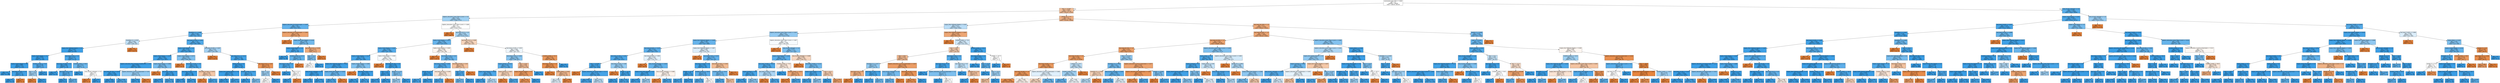 digraph Tree {
node [shape=box, style="filled", color="black"] ;
0 [label="assessment_type_CMA <= 0.983\ngini = 0.5\nsamples = 96638\nvalue = [48319, 48319]", fillcolor="#e5813900"] ;
1 [label="date <= 24.063\ngini = 0.439\nsamples = 65746\nvalue = [44316, 21430]", fillcolor="#e5813984"] ;
0 -> 1 [labeldistance=2.5, labelangle=45, headlabel="True"] ;
2 [label="highest_education_Lower Than A Level <= 0.0\ngini = 0.45\nsamples = 8460\nvalue = [2886, 5574]", fillcolor="#399de57b"] ;
1 -> 2 ;
3 [label="highest_education_No Formal quals <= 0.003\ngini = 0.28\nsamples = 4029\nvalue = [678, 3351]", fillcolor="#399de5cb"] ;
2 -> 3 ;
4 [label="disability_N <= 0.999\ngini = 0.238\nsamples = 3843\nvalue = [531, 3312]", fillcolor="#399de5d6"] ;
3 -> 4 ;
5 [label="disability_N <= 0.005\ngini = 0.482\nsamples = 409\nvalue = [166, 243]", fillcolor="#399de551"] ;
4 -> 5 ;
6 [label="region_East Midlands Region <= 0.5\ngini = 0.032\nsamples = 247\nvalue = [4, 243]", fillcolor="#399de5fb"] ;
5 -> 6 ;
7 [label="region_North Region <= 0.5\ngini = 0.018\nsamples = 222\nvalue = [2, 220]", fillcolor="#399de5fd"] ;
6 -> 7 ;
8 [label="region_London Region <= 0.5\ngini = 0.009\nsamples = 213\nvalue = [1, 212]", fillcolor="#399de5fe"] ;
7 -> 8 ;
9 [label="gini = 0.0\nsamples = 188\nvalue = [0, 188]", fillcolor="#399de5ff"] ;
8 -> 9 ;
10 [label="imd_band_40-50% <= 0.5\ngini = 0.077\nsamples = 25\nvalue = [1, 24]", fillcolor="#399de5f4"] ;
8 -> 10 ;
11 [label="gini = 0.0\nsamples = 24\nvalue = [0, 24]", fillcolor="#399de5ff"] ;
10 -> 11 ;
12 [label="gini = 0.0\nsamples = 1\nvalue = [1, 0]", fillcolor="#e58139ff"] ;
10 -> 12 ;
13 [label="studied_credits <= 75.0\ngini = 0.198\nsamples = 9\nvalue = [1, 8]", fillcolor="#399de5df"] ;
7 -> 13 ;
14 [label="date <= 21.5\ngini = 0.444\nsamples = 3\nvalue = [1, 2]", fillcolor="#399de57f"] ;
13 -> 14 ;
15 [label="gini = 0.0\nsamples = 1\nvalue = [1, 0]", fillcolor="#e58139ff"] ;
14 -> 15 ;
16 [label="gini = 0.0\nsamples = 2\nvalue = [0, 2]", fillcolor="#399de5ff"] ;
14 -> 16 ;
17 [label="gini = 0.0\nsamples = 6\nvalue = [0, 6]", fillcolor="#399de5ff"] ;
13 -> 17 ;
18 [label="imd_band_0-10% <= 0.5\ngini = 0.147\nsamples = 25\nvalue = [2, 23]", fillcolor="#399de5e9"] ;
6 -> 18 ;
19 [label="imd_band_10-20% <= 0.5\ngini = 0.095\nsamples = 20\nvalue = [1, 19]", fillcolor="#399de5f2"] ;
18 -> 19 ;
20 [label="gini = 0.0\nsamples = 11\nvalue = [0, 11]", fillcolor="#399de5ff"] ;
19 -> 20 ;
21 [label="age_band_0-35 <= 0.5\ngini = 0.198\nsamples = 9\nvalue = [1, 8]", fillcolor="#399de5df"] ;
19 -> 21 ;
22 [label="gini = 0.0\nsamples = 3\nvalue = [0, 3]", fillcolor="#399de5ff"] ;
21 -> 22 ;
23 [label="gini = 0.278\nsamples = 6\nvalue = [1, 5]", fillcolor="#399de5cc"] ;
21 -> 23 ;
24 [label="studied_credits <= 90.0\ngini = 0.32\nsamples = 5\nvalue = [1, 4]", fillcolor="#399de5bf"] ;
18 -> 24 ;
25 [label="gini = 0.0\nsamples = 3\nvalue = [0, 3]", fillcolor="#399de5ff"] ;
24 -> 25 ;
26 [label="num_of_prev_attempts <= 0.5\ngini = 0.5\nsamples = 2\nvalue = [1, 1]", fillcolor="#e5813900"] ;
24 -> 26 ;
27 [label="gini = 0.0\nsamples = 1\nvalue = [1, 0]", fillcolor="#e58139ff"] ;
26 -> 27 ;
28 [label="gini = 0.0\nsamples = 1\nvalue = [0, 1]", fillcolor="#399de5ff"] ;
26 -> 28 ;
29 [label="gini = 0.0\nsamples = 162\nvalue = [162, 0]", fillcolor="#e58139ff"] ;
5 -> 29 ;
30 [label="imd_band_20-30% <= 0.001\ngini = 0.19\nsamples = 3434\nvalue = [365, 3069]", fillcolor="#399de5e1"] ;
4 -> 30 ;
31 [label="region_South Region <= 0.0\ngini = 0.135\nsamples = 3020\nvalue = [220, 2800]", fillcolor="#399de5eb"] ;
30 -> 31 ;
32 [label="region_North Region <= 0.018\ngini = 0.082\nsamples = 2609\nvalue = [112, 2497]", fillcolor="#399de5f4"] ;
31 -> 32 ;
33 [label="highest_education_Post Graduate Qualification <= 0.03\ngini = 0.042\nsamples = 2347\nvalue = [50, 2297]", fillcolor="#399de5f9"] ;
32 -> 33 ;
34 [label="imd_band_60-70% <= 0.013\ngini = 0.029\nsamples = 2296\nvalue = [34, 2262]", fillcolor="#399de5fb"] ;
33 -> 34 ;
35 [label="gini = 0.006\nsamples = 2023\nvalue = [6, 2017]", fillcolor="#399de5fe"] ;
34 -> 35 ;
36 [label="gini = 0.184\nsamples = 273\nvalue = [28, 245]", fillcolor="#399de5e2"] ;
34 -> 36 ;
37 [label="highest_education_A Level or Equivalent <= 0.03\ngini = 0.431\nsamples = 51\nvalue = [16, 35]", fillcolor="#399de58a"] ;
33 -> 37 ;
38 [label="gini = 0.054\nsamples = 36\nvalue = [1, 35]", fillcolor="#399de5f8"] ;
37 -> 38 ;
39 [label="gini = 0.0\nsamples = 15\nvalue = [15, 0]", fillcolor="#e58139ff"] ;
37 -> 39 ;
40 [label="region_North Region <= 0.999\ngini = 0.361\nsamples = 262\nvalue = [62, 200]", fillcolor="#399de5b0"] ;
32 -> 40 ;
41 [label="gini = 0.0\nsamples = 59\nvalue = [59, 0]", fillcolor="#e58139ff"] ;
40 -> 41 ;
42 [label="imd_band_10-20% <= 0.5\ngini = 0.029\nsamples = 203\nvalue = [3, 200]", fillcolor="#399de5fb"] ;
40 -> 42 ;
43 [label="gini = 0.011\nsamples = 175\nvalue = [1, 174]", fillcolor="#399de5fe"] ;
42 -> 43 ;
44 [label="gini = 0.133\nsamples = 28\nvalue = [2, 26]", fillcolor="#399de5eb"] ;
42 -> 44 ;
45 [label="region_South Region <= 0.973\ngini = 0.387\nsamples = 411\nvalue = [108, 303]", fillcolor="#399de5a4"] ;
31 -> 45 ;
46 [label="gini = 0.0\nsamples = 79\nvalue = [79, 0]", fillcolor="#e58139ff"] ;
45 -> 46 ;
47 [label="imd_band_10-20% <= 0.0\ngini = 0.159\nsamples = 332\nvalue = [29, 303]", fillcolor="#399de5e7"] ;
45 -> 47 ;
48 [label="imd_band_50-60% <= 0.5\ngini = 0.014\nsamples = 290\nvalue = [2, 288]", fillcolor="#399de5fd"] ;
47 -> 48 ;
49 [label="gini = 0.008\nsamples = 254\nvalue = [1, 253]", fillcolor="#399de5fe"] ;
48 -> 49 ;
50 [label="gini = 0.054\nsamples = 36\nvalue = [1, 35]", fillcolor="#399de5f8"] ;
48 -> 50 ;
51 [label="imd_band_10-20% <= 0.978\ngini = 0.459\nsamples = 42\nvalue = [27, 15]", fillcolor="#e5813971"] ;
47 -> 51 ;
52 [label="gini = 0.0\nsamples = 26\nvalue = [26, 0]", fillcolor="#e58139ff"] ;
51 -> 52 ;
53 [label="gini = 0.117\nsamples = 16\nvalue = [1, 15]", fillcolor="#399de5ee"] ;
51 -> 53 ;
54 [label="imd_band_20-30% <= 0.997\ngini = 0.455\nsamples = 414\nvalue = [145, 269]", fillcolor="#399de576"] ;
30 -> 54 ;
55 [label="gini = 0.0\nsamples = 128\nvalue = [128, 0]", fillcolor="#e58139ff"] ;
54 -> 55 ;
56 [label="age_band_55<= <= 0.012\ngini = 0.112\nsamples = 286\nvalue = [17, 269]", fillcolor="#399de5ef"] ;
54 -> 56 ;
57 [label="region_Wales <= 0.5\ngini = 0.022\nsamples = 270\nvalue = [3, 267]", fillcolor="#399de5fc"] ;
56 -> 57 ;
58 [label="region_East Anglian Region <= 0.5\ngini = 0.016\nsamples = 254\nvalue = [2, 252]", fillcolor="#399de5fd"] ;
57 -> 58 ;
59 [label="gini = 0.009\nsamples = 227\nvalue = [1, 226]", fillcolor="#399de5fe"] ;
58 -> 59 ;
60 [label="gini = 0.071\nsamples = 27\nvalue = [1, 26]", fillcolor="#399de5f5"] ;
58 -> 60 ;
61 [label="studied_credits <= 105.0\ngini = 0.117\nsamples = 16\nvalue = [1, 15]", fillcolor="#399de5ee"] ;
57 -> 61 ;
62 [label="gini = 0.0\nsamples = 12\nvalue = [0, 12]", fillcolor="#399de5ff"] ;
61 -> 62 ;
63 [label="gini = 0.375\nsamples = 4\nvalue = [1, 3]", fillcolor="#399de5aa"] ;
61 -> 63 ;
64 [label="age_band_35-55 <= 0.03\ngini = 0.219\nsamples = 16\nvalue = [14, 2]", fillcolor="#e58139db"] ;
56 -> 64 ;
65 [label="date <= 21.5\ngini = 0.444\nsamples = 3\nvalue = [1, 2]", fillcolor="#399de57f"] ;
64 -> 65 ;
66 [label="gini = 0.5\nsamples = 2\nvalue = [1, 1]", fillcolor="#e5813900"] ;
65 -> 66 ;
67 [label="gini = 0.0\nsamples = 1\nvalue = [0, 1]", fillcolor="#399de5ff"] ;
65 -> 67 ;
68 [label="gini = 0.0\nsamples = 13\nvalue = [13, 0]", fillcolor="#e58139ff"] ;
64 -> 68 ;
69 [label="highest_education_No Formal quals <= 0.995\ngini = 0.331\nsamples = 186\nvalue = [147, 39]", fillcolor="#e58139bb"] ;
3 -> 69 ;
70 [label="gini = 0.0\nsamples = 136\nvalue = [136, 0]", fillcolor="#e58139ff"] ;
69 -> 70 ;
71 [label="region_South West Region <= 0.229\ngini = 0.343\nsamples = 50\nvalue = [11, 39]", fillcolor="#399de5b7"] ;
69 -> 71 ;
72 [label="region_London Region <= 0.5\ngini = 0.1\nsamples = 38\nvalue = [2, 36]", fillcolor="#399de5f1"] ;
71 -> 72 ;
73 [label="gini = 0.0\nsamples = 26\nvalue = [0, 26]", fillcolor="#399de5ff"] ;
72 -> 73 ;
74 [label="studied_credits <= 127.5\ngini = 0.278\nsamples = 12\nvalue = [2, 10]", fillcolor="#399de5cc"] ;
72 -> 74 ;
75 [label="imd_band_0-10% <= 0.5\ngini = 0.165\nsamples = 11\nvalue = [1, 10]", fillcolor="#399de5e6"] ;
74 -> 75 ;
76 [label="gini = 0.0\nsamples = 9\nvalue = [0, 9]", fillcolor="#399de5ff"] ;
75 -> 76 ;
77 [label="date <= 21.5\ngini = 0.5\nsamples = 2\nvalue = [1, 1]", fillcolor="#e5813900"] ;
75 -> 77 ;
78 [label="gini = 0.0\nsamples = 1\nvalue = [0, 1]", fillcolor="#399de5ff"] ;
77 -> 78 ;
79 [label="gini = 0.0\nsamples = 1\nvalue = [1, 0]", fillcolor="#e58139ff"] ;
77 -> 79 ;
80 [label="gini = 0.0\nsamples = 1\nvalue = [1, 0]", fillcolor="#e58139ff"] ;
74 -> 80 ;
81 [label="age_band_35-55 <= 0.036\ngini = 0.375\nsamples = 12\nvalue = [9, 3]", fillcolor="#e58139aa"] ;
71 -> 81 ;
82 [label="date <= 21.5\ngini = 0.375\nsamples = 4\nvalue = [1, 3]", fillcolor="#399de5aa"] ;
81 -> 82 ;
83 [label="gini = 0.5\nsamples = 2\nvalue = [1, 1]", fillcolor="#e5813900"] ;
82 -> 83 ;
84 [label="gini = 0.0\nsamples = 2\nvalue = [0, 2]", fillcolor="#399de5ff"] ;
82 -> 84 ;
85 [label="gini = 0.0\nsamples = 8\nvalue = [8, 0]", fillcolor="#e58139ff"] ;
81 -> 85 ;
86 [label="highest_education_Lower Than A Level <= 0.999\ngini = 0.5\nsamples = 4431\nvalue = [2208, 2223]", fillcolor="#399de502"] ;
2 -> 86 ;
87 [label="gini = 0.0\nsamples = 988\nvalue = [988, 0]", fillcolor="#e58139ff"] ;
86 -> 87 ;
88 [label="age_band_35-55 <= 0.0\ngini = 0.458\nsamples = 3443\nvalue = [1220, 2223]", fillcolor="#399de573"] ;
86 -> 88 ;
89 [label="region_South Region <= 0.007\ngini = 0.302\nsamples = 2049\nvalue = [379, 1670]", fillcolor="#399de5c5"] ;
88 -> 89 ;
90 [label="region_North Region <= 0.003\ngini = 0.205\nsamples = 1699\nvalue = [197, 1502]", fillcolor="#399de5de"] ;
89 -> 90 ;
91 [label="region_London Region <= 0.011\ngini = 0.119\nsamples = 1491\nvalue = [95, 1396]", fillcolor="#399de5ee"] ;
90 -> 91 ;
92 [label="region_West Midlands Region <= 0.042\ngini = 0.058\nsamples = 1278\nvalue = [38, 1240]", fillcolor="#399de5f7"] ;
91 -> 92 ;
93 [label="num_of_prev_attempts <= 0.5\ngini = 0.013\nsamples = 1110\nvalue = [7, 1103]", fillcolor="#399de5fd"] ;
92 -> 93 ;
94 [label="gini = 0.009\nsamples = 931\nvalue = [4, 927]", fillcolor="#399de5fe"] ;
93 -> 94 ;
95 [label="gini = 0.033\nsamples = 179\nvalue = [3, 176]", fillcolor="#399de5fb"] ;
93 -> 95 ;
96 [label="region_South West Region <= 0.033\ngini = 0.301\nsamples = 168\nvalue = [31, 137]", fillcolor="#399de5c5"] ;
92 -> 96 ;
97 [label="gini = 0.138\nsamples = 148\nvalue = [11, 137]", fillcolor="#399de5eb"] ;
96 -> 97 ;
98 [label="gini = 0.0\nsamples = 20\nvalue = [20, 0]", fillcolor="#e58139ff"] ;
96 -> 98 ;
99 [label="region_London Region <= 0.993\ngini = 0.392\nsamples = 213\nvalue = [57, 156]", fillcolor="#399de5a2"] ;
91 -> 99 ;
100 [label="gini = 0.0\nsamples = 55\nvalue = [55, 0]", fillcolor="#e58139ff"] ;
99 -> 100 ;
101 [label="imd_band_20-30% <= 0.5\ngini = 0.025\nsamples = 158\nvalue = [2, 156]", fillcolor="#399de5fc"] ;
99 -> 101 ;
102 [label="gini = 0.0\nsamples = 120\nvalue = [0, 120]", fillcolor="#399de5ff"] ;
101 -> 102 ;
103 [label="gini = 0.1\nsamples = 38\nvalue = [2, 36]", fillcolor="#399de5f1"] ;
101 -> 103 ;
104 [label="region_North Region <= 0.999\ngini = 0.5\nsamples = 208\nvalue = [102, 106]", fillcolor="#399de50a"] ;
90 -> 104 ;
105 [label="gini = 0.0\nsamples = 100\nvalue = [100, 0]", fillcolor="#e58139ff"] ;
104 -> 105 ;
106 [label="imd_band_60-70% <= 0.5\ngini = 0.036\nsamples = 108\nvalue = [2, 106]", fillcolor="#399de5fa"] ;
104 -> 106 ;
107 [label="date <= 21.5\ngini = 0.019\nsamples = 104\nvalue = [1, 103]", fillcolor="#399de5fd"] ;
106 -> 107 ;
108 [label="gini = 0.036\nsamples = 54\nvalue = [1, 53]", fillcolor="#399de5fa"] ;
107 -> 108 ;
109 [label="gini = 0.0\nsamples = 50\nvalue = [0, 50]", fillcolor="#399de5ff"] ;
107 -> 109 ;
110 [label="gender_F <= 0.5\ngini = 0.375\nsamples = 4\nvalue = [1, 3]", fillcolor="#399de5aa"] ;
106 -> 110 ;
111 [label="gini = 0.444\nsamples = 3\nvalue = [1, 2]", fillcolor="#399de57f"] ;
110 -> 111 ;
112 [label="gini = 0.0\nsamples = 1\nvalue = [0, 1]", fillcolor="#399de5ff"] ;
110 -> 112 ;
113 [label="region_South Region <= 0.995\ngini = 0.499\nsamples = 350\nvalue = [182, 168]", fillcolor="#e5813914"] ;
89 -> 113 ;
114 [label="gini = 0.0\nsamples = 139\nvalue = [139, 0]", fillcolor="#e58139ff"] ;
113 -> 114 ;
115 [label="imd_band_10-20% <= 0.01\ngini = 0.325\nsamples = 211\nvalue = [43, 168]", fillcolor="#399de5be"] ;
113 -> 115 ;
116 [label="imd_band_70-80% <= 0.063\ngini = 0.208\nsamples = 178\nvalue = [21, 157]", fillcolor="#399de5dd"] ;
115 -> 116 ;
117 [label="gender_M <= 0.5\ngini = 0.027\nsamples = 144\nvalue = [2, 142]", fillcolor="#399de5fb"] ;
116 -> 117 ;
118 [label="gini = 0.1\nsamples = 19\nvalue = [1, 18]", fillcolor="#399de5f1"] ;
117 -> 118 ;
119 [label="gini = 0.016\nsamples = 125\nvalue = [1, 124]", fillcolor="#399de5fd"] ;
117 -> 119 ;
120 [label="imd_band_40-50% <= 0.036\ngini = 0.493\nsamples = 34\nvalue = [19, 15]", fillcolor="#e5813936"] ;
116 -> 120 ;
121 [label="gini = 0.117\nsamples = 16\nvalue = [1, 15]", fillcolor="#399de5ee"] ;
120 -> 121 ;
122 [label="gini = 0.0\nsamples = 18\nvalue = [18, 0]", fillcolor="#e58139ff"] ;
120 -> 122 ;
123 [label="imd_band_80-90% <= 0.04\ngini = 0.444\nsamples = 33\nvalue = [22, 11]", fillcolor="#e581397f"] ;
115 -> 123 ;
124 [label="date <= 21.5\ngini = 0.153\nsamples = 12\nvalue = [1, 11]", fillcolor="#399de5e8"] ;
123 -> 124 ;
125 [label="gini = 0.32\nsamples = 5\nvalue = [1, 4]", fillcolor="#399de5bf"] ;
124 -> 125 ;
126 [label="gini = 0.0\nsamples = 7\nvalue = [0, 7]", fillcolor="#399de5ff"] ;
124 -> 126 ;
127 [label="gini = 0.0\nsamples = 21\nvalue = [21, 0]", fillcolor="#e58139ff"] ;
123 -> 127 ;
128 [label="age_band_35-55 <= 0.999\ngini = 0.479\nsamples = 1394\nvalue = [841, 553]", fillcolor="#e5813957"] ;
88 -> 128 ;
129 [label="gini = 0.0\nsamples = 334\nvalue = [334, 0]", fillcolor="#e58139ff"] ;
128 -> 129 ;
130 [label="imd_band_10-20% <= 0.002\ngini = 0.499\nsamples = 1060\nvalue = [507, 553]", fillcolor="#399de515"] ;
128 -> 130 ;
131 [label="imd_band_0-10% <= 0.005\ngini = 0.407\nsamples = 695\nvalue = [198, 497]", fillcolor="#399de599"] ;
130 -> 131 ;
132 [label="region_Ireland <= 0.012\ngini = 0.249\nsamples = 514\nvalue = [75, 439]", fillcolor="#399de5d3"] ;
131 -> 132 ;
133 [label="region_South Region <= 0.009\ngini = 0.166\nsamples = 460\nvalue = [42, 418]", fillcolor="#399de5e5"] ;
132 -> 133 ;
134 [label="gini = 0.027\nsamples = 363\nvalue = [5, 358]", fillcolor="#399de5fb"] ;
133 -> 134 ;
135 [label="gini = 0.472\nsamples = 97\nvalue = [37, 60]", fillcolor="#399de562"] ;
133 -> 135 ;
136 [label="region_Ireland <= 0.962\ngini = 0.475\nsamples = 54\nvalue = [33, 21]", fillcolor="#e581395d"] ;
132 -> 136 ;
137 [label="gini = 0.0\nsamples = 31\nvalue = [31, 0]", fillcolor="#e58139ff"] ;
136 -> 137 ;
138 [label="gini = 0.159\nsamples = 23\nvalue = [2, 21]", fillcolor="#399de5e7"] ;
136 -> 138 ;
139 [label="date <= 23.61\ngini = 0.436\nsamples = 181\nvalue = [123, 58]", fillcolor="#e5813987"] ;
131 -> 139 ;
140 [label="region_Yorkshire Region <= 0.5\ngini = 0.265\nsamples = 146\nvalue = [123, 23]", fillcolor="#e58139cf"] ;
139 -> 140 ;
141 [label="gini = 0.213\nsamples = 140\nvalue = [123, 17]", fillcolor="#e58139dc"] ;
140 -> 141 ;
142 [label="gini = 0.0\nsamples = 6\nvalue = [0, 6]", fillcolor="#399de5ff"] ;
140 -> 142 ;
143 [label="gini = 0.0\nsamples = 35\nvalue = [0, 35]", fillcolor="#399de5ff"] ;
139 -> 143 ;
144 [label="studied_credits <= 67.5\ngini = 0.26\nsamples = 365\nvalue = [309, 56]", fillcolor="#e58139d1"] ;
130 -> 144 ;
145 [label="imd_band_10-20% <= 1.0\ngini = 0.179\nsamples = 343\nvalue = [309, 34]", fillcolor="#e58139e3"] ;
144 -> 145 ;
146 [label="gini = 0.0\nsamples = 228\nvalue = [228, 0]", fillcolor="#e58139ff"] ;
145 -> 146 ;
147 [label="region_Wales <= 0.001\ngini = 0.416\nsamples = 115\nvalue = [81, 34]", fillcolor="#e5813994"] ;
145 -> 147 ;
148 [label="gini = 0.496\nsamples = 59\nvalue = [27, 32]", fillcolor="#399de528"] ;
147 -> 148 ;
149 [label="gini = 0.069\nsamples = 56\nvalue = [54, 2]", fillcolor="#e58139f6"] ;
147 -> 149 ;
150 [label="gini = 0.0\nsamples = 22\nvalue = [0, 22]", fillcolor="#399de5ff"] ;
144 -> 150 ;
151 [label="gender_M <= 0.0\ngini = 0.4\nsamples = 57286\nvalue = [41430, 15856]", fillcolor="#e581399d"] ;
1 -> 151 ;
152 [label="region_West Midlands Region <= 0.001\ngini = 0.477\nsamples = 4823\nvalue = [1895, 2928]", fillcolor="#399de55a"] ;
151 -> 152 ;
153 [label="highest_education_Lower Than A Level <= 0.001\ngini = 0.427\nsamples = 3945\nvalue = [1219, 2726]", fillcolor="#399de58d"] ;
152 -> 153 ;
154 [label="region_East Midlands Region <= 0.008\ngini = 0.298\nsamples = 2319\nvalue = [423, 1896]", fillcolor="#399de5c6"] ;
153 -> 154 ;
155 [label="imd_band_80-90% <= 0.026\ngini = 0.252\nsamples = 2058\nvalue = [305, 1753]", fillcolor="#399de5d3"] ;
154 -> 155 ;
156 [label="imd_band_10-20% <= 0.003\ngini = 0.185\nsamples = 1797\nvalue = [185, 1612]", fillcolor="#399de5e2"] ;
155 -> 156 ;
157 [label="date <= 45.609\ngini = 0.118\nsamples = 1515\nvalue = [95, 1420]", fillcolor="#399de5ee"] ;
156 -> 157 ;
158 [label="gini = 0.0\nsamples = 6\nvalue = [6, 0]", fillcolor="#e58139ff"] ;
157 -> 158 ;
159 [label="highest_education_No Formal quals <= 0.111\ngini = 0.111\nsamples = 1509\nvalue = [89, 1420]", fillcolor="#399de5ef"] ;
157 -> 159 ;
160 [label="gini = 0.097\nsamples = 1473\nvalue = [75, 1398]", fillcolor="#399de5f1"] ;
159 -> 160 ;
161 [label="gini = 0.475\nsamples = 36\nvalue = [14, 22]", fillcolor="#399de55d"] ;
159 -> 161 ;
162 [label="imd_band_10-20% <= 0.98\ngini = 0.435\nsamples = 282\nvalue = [90, 192]", fillcolor="#399de587"] ;
156 -> 162 ;
163 [label="gini = 0.0\nsamples = 81\nvalue = [81, 0]", fillcolor="#e58139ff"] ;
162 -> 163 ;
164 [label="weight <= 18.75\ngini = 0.086\nsamples = 201\nvalue = [9, 192]", fillcolor="#399de5f3"] ;
162 -> 164 ;
165 [label="gini = 0.0\nsamples = 63\nvalue = [0, 63]", fillcolor="#399de5ff"] ;
164 -> 165 ;
166 [label="gini = 0.122\nsamples = 138\nvalue = [9, 129]", fillcolor="#399de5ed"] ;
164 -> 166 ;
167 [label="imd_band_80-90% <= 0.995\ngini = 0.497\nsamples = 261\nvalue = [120, 141]", fillcolor="#399de526"] ;
155 -> 167 ;
168 [label="gini = 0.0\nsamples = 89\nvalue = [89, 0]", fillcolor="#e58139ff"] ;
167 -> 168 ;
169 [label="num_of_prev_attempts <= 0.003\ngini = 0.295\nsamples = 172\nvalue = [31, 141]", fillcolor="#399de5c7"] ;
167 -> 169 ;
170 [label="region_South West Region <= 0.5\ngini = 0.064\nsamples = 121\nvalue = [4, 117]", fillcolor="#399de5f6"] ;
169 -> 170 ;
171 [label="gini = 0.034\nsamples = 115\nvalue = [2, 113]", fillcolor="#399de5fa"] ;
170 -> 171 ;
172 [label="gini = 0.444\nsamples = 6\nvalue = [2, 4]", fillcolor="#399de57f"] ;
170 -> 172 ;
173 [label="num_of_prev_attempts <= 0.999\ngini = 0.498\nsamples = 51\nvalue = [27, 24]", fillcolor="#e581391c"] ;
169 -> 173 ;
174 [label="gini = 0.0\nsamples = 25\nvalue = [25, 0]", fillcolor="#e58139ff"] ;
173 -> 174 ;
175 [label="gini = 0.142\nsamples = 26\nvalue = [2, 24]", fillcolor="#399de5ea"] ;
173 -> 175 ;
176 [label="region_East Midlands Region <= 0.997\ngini = 0.495\nsamples = 261\nvalue = [118, 143]", fillcolor="#399de52d"] ;
154 -> 176 ;
177 [label="gini = 0.0\nsamples = 88\nvalue = [88, 0]", fillcolor="#e58139ff"] ;
176 -> 177 ;
178 [label="imd_band_0-10% <= 0.025\ngini = 0.287\nsamples = 173\nvalue = [30, 143]", fillcolor="#399de5ca"] ;
176 -> 178 ;
179 [label="imd_band_20-30% <= 0.5\ngini = 0.083\nsamples = 138\nvalue = [6, 132]", fillcolor="#399de5f3"] ;
178 -> 179 ;
180 [label="weight <= 18.75\ngini = 0.05\nsamples = 116\nvalue = [3, 113]", fillcolor="#399de5f8"] ;
179 -> 180 ;
181 [label="gini = 0.114\nsamples = 33\nvalue = [2, 31]", fillcolor="#399de5ef"] ;
180 -> 181 ;
182 [label="gini = 0.024\nsamples = 83\nvalue = [1, 82]", fillcolor="#399de5fc"] ;
180 -> 182 ;
183 [label="studied_credits <= 150.0\ngini = 0.236\nsamples = 22\nvalue = [3, 19]", fillcolor="#399de5d7"] ;
179 -> 183 ;
184 [label="gini = 0.18\nsamples = 20\nvalue = [2, 18]", fillcolor="#399de5e3"] ;
183 -> 184 ;
185 [label="gini = 0.5\nsamples = 2\nvalue = [1, 1]", fillcolor="#e5813900"] ;
183 -> 185 ;
186 [label="imd_band_20-30% <= 0.004\ngini = 0.431\nsamples = 35\nvalue = [24, 11]", fillcolor="#e581398a"] ;
178 -> 186 ;
187 [label="studied_credits <= 135.0\ngini = 0.337\nsamples = 14\nvalue = [3, 11]", fillcolor="#399de5b9"] ;
186 -> 187 ;
188 [label="gini = 0.165\nsamples = 11\nvalue = [1, 10]", fillcolor="#399de5e6"] ;
187 -> 188 ;
189 [label="gini = 0.444\nsamples = 3\nvalue = [2, 1]", fillcolor="#e581397f"] ;
187 -> 189 ;
190 [label="gini = 0.0\nsamples = 21\nvalue = [21, 0]", fillcolor="#e58139ff"] ;
186 -> 190 ;
191 [label="highest_education_Lower Than A Level <= 0.997\ngini = 0.5\nsamples = 1626\nvalue = [796, 830]", fillcolor="#399de50a"] ;
153 -> 191 ;
192 [label="gini = 0.0\nsamples = 519\nvalue = [519, 0]", fillcolor="#e58139ff"] ;
191 -> 192 ;
193 [label="num_of_prev_attempts <= 0.0\ngini = 0.375\nsamples = 1107\nvalue = [277, 830]", fillcolor="#399de5aa"] ;
191 -> 193 ;
194 [label="region_North Region <= 0.026\ngini = 0.254\nsamples = 857\nvalue = [128, 729]", fillcolor="#399de5d2"] ;
193 -> 194 ;
195 [label="imd_band_70-80% <= 0.014\ngini = 0.194\nsamples = 779\nvalue = [85, 694]", fillcolor="#399de5e0"] ;
194 -> 195 ;
196 [label="region_Scotland <= 0.01\ngini = 0.115\nsamples = 655\nvalue = [40, 615]", fillcolor="#399de5ee"] ;
195 -> 196 ;
197 [label="gini = 0.063\nsamples = 580\nvalue = [19, 561]", fillcolor="#399de5f6"] ;
196 -> 197 ;
198 [label="gini = 0.403\nsamples = 75\nvalue = [21, 54]", fillcolor="#399de59c"] ;
196 -> 198 ;
199 [label="imd_band_70-80% <= 0.995\ngini = 0.462\nsamples = 124\nvalue = [45, 79]", fillcolor="#399de56e"] ;
195 -> 199 ;
200 [label="gini = 0.0\nsamples = 38\nvalue = [38, 0]", fillcolor="#e58139ff"] ;
199 -> 200 ;
201 [label="gini = 0.15\nsamples = 86\nvalue = [7, 79]", fillcolor="#399de5e8"] ;
199 -> 201 ;
202 [label="studied_credits <= 75.0\ngini = 0.495\nsamples = 78\nvalue = [43, 35]", fillcolor="#e581392f"] ;
194 -> 202 ;
203 [label="gini = 0.0\nsamples = 22\nvalue = [0, 22]", fillcolor="#399de5ff"] ;
202 -> 203 ;
204 [label="studied_credits <= 105.0\ngini = 0.357\nsamples = 56\nvalue = [43, 13]", fillcolor="#e58139b2"] ;
202 -> 204 ;
205 [label="gini = 0.045\nsamples = 43\nvalue = [42, 1]", fillcolor="#e58139f9"] ;
204 -> 205 ;
206 [label="gini = 0.142\nsamples = 13\nvalue = [1, 12]", fillcolor="#399de5ea"] ;
204 -> 206 ;
207 [label="num_of_prev_attempts <= 0.999\ngini = 0.482\nsamples = 250\nvalue = [149, 101]", fillcolor="#e5813952"] ;
193 -> 207 ;
208 [label="gini = 0.0\nsamples = 120\nvalue = [120, 0]", fillcolor="#e58139ff"] ;
207 -> 208 ;
209 [label="imd_band_70-80% <= 0.151\ngini = 0.347\nsamples = 130\nvalue = [29, 101]", fillcolor="#399de5b6"] ;
207 -> 209 ;
210 [label="region_North Region <= 0.5\ngini = 0.137\nsamples = 95\nvalue = [7, 88]", fillcolor="#399de5eb"] ;
209 -> 210 ;
211 [label="gini = 0.107\nsamples = 88\nvalue = [5, 83]", fillcolor="#399de5f0"] ;
210 -> 211 ;
212 [label="gini = 0.408\nsamples = 7\nvalue = [2, 5]", fillcolor="#399de599"] ;
210 -> 212 ;
213 [label="date <= 91.5\ngini = 0.467\nsamples = 35\nvalue = [22, 13]", fillcolor="#e5813968"] ;
209 -> 213 ;
214 [label="gini = 0.0\nsamples = 8\nvalue = [0, 8]", fillcolor="#399de5ff"] ;
213 -> 214 ;
215 [label="gini = 0.302\nsamples = 27\nvalue = [22, 5]", fillcolor="#e58139c5"] ;
213 -> 215 ;
216 [label="region_West Midlands Region <= 0.997\ngini = 0.354\nsamples = 878\nvalue = [676, 202]", fillcolor="#e58139b3"] ;
152 -> 216 ;
217 [label="gini = 0.0\nsamples = 524\nvalue = [524, 0]", fillcolor="#e58139ff"] ;
216 -> 217 ;
218 [label="studied_credits <= 75.0\ngini = 0.49\nsamples = 354\nvalue = [152, 202]", fillcolor="#399de53f"] ;
216 -> 218 ;
219 [label="date <= 133.5\ngini = 0.468\nsamples = 238\nvalue = [149, 89]", fillcolor="#e5813967"] ;
218 -> 219 ;
220 [label="date <= 88.0\ngini = 0.424\nsamples = 210\nvalue = [146, 64]", fillcolor="#e581398f"] ;
219 -> 220 ;
221 [label="disability_N <= 0.977\ngini = 0.431\nsamples = 51\nvalue = [16, 35]", fillcolor="#399de58a"] ;
220 -> 221 ;
222 [label="age_band_0-35 <= 0.5\ngini = 0.388\nsamples = 19\nvalue = [14, 5]", fillcolor="#e58139a4"] ;
221 -> 222 ;
223 [label="gini = 0.0\nsamples = 14\nvalue = [14, 0]", fillcolor="#e58139ff"] ;
222 -> 223 ;
224 [label="gini = 0.0\nsamples = 5\nvalue = [0, 5]", fillcolor="#399de5ff"] ;
222 -> 224 ;
225 [label="imd_band_10-20% <= 0.5\ngini = 0.117\nsamples = 32\nvalue = [2, 30]", fillcolor="#399de5ee"] ;
221 -> 225 ;
226 [label="gini = 0.071\nsamples = 27\nvalue = [1, 26]", fillcolor="#399de5f5"] ;
225 -> 226 ;
227 [label="gini = 0.32\nsamples = 5\nvalue = [1, 4]", fillcolor="#399de5bf"] ;
225 -> 227 ;
228 [label="highest_education_A Level or Equivalent <= 0.007\ngini = 0.298\nsamples = 159\nvalue = [130, 29]", fillcolor="#e58139c6"] ;
220 -> 228 ;
229 [label="num_of_prev_attempts <= 1.0\ngini = 0.355\nsamples = 13\nvalue = [3, 10]", fillcolor="#399de5b3"] ;
228 -> 229 ;
230 [label="gini = 0.278\nsamples = 12\nvalue = [2, 10]", fillcolor="#399de5cc"] ;
229 -> 230 ;
231 [label="gini = 0.0\nsamples = 1\nvalue = [1, 0]", fillcolor="#e58139ff"] ;
229 -> 231 ;
232 [label="imd_band_40-50% <= 0.5\ngini = 0.226\nsamples = 146\nvalue = [127, 19]", fillcolor="#e58139d9"] ;
228 -> 232 ;
233 [label="gini = 0.179\nsamples = 141\nvalue = [127, 14]", fillcolor="#e58139e3"] ;
232 -> 233 ;
234 [label="gini = 0.0\nsamples = 5\nvalue = [0, 5]", fillcolor="#399de5ff"] ;
232 -> 234 ;
235 [label="imd_band_0-10% <= 0.5\ngini = 0.191\nsamples = 28\nvalue = [3, 25]", fillcolor="#399de5e0"] ;
219 -> 235 ;
236 [label="age_band_35-55 <= 0.5\ngini = 0.083\nsamples = 23\nvalue = [1, 22]", fillcolor="#399de5f3"] ;
235 -> 236 ;
237 [label="gini = 0.0\nsamples = 19\nvalue = [0, 19]", fillcolor="#399de5ff"] ;
236 -> 237 ;
238 [label="highest_education_A Level or Equivalent <= 0.5\ngini = 0.375\nsamples = 4\nvalue = [1, 3]", fillcolor="#399de5aa"] ;
236 -> 238 ;
239 [label="gini = 0.0\nsamples = 2\nvalue = [0, 2]", fillcolor="#399de5ff"] ;
238 -> 239 ;
240 [label="gini = 0.5\nsamples = 2\nvalue = [1, 1]", fillcolor="#e5813900"] ;
238 -> 240 ;
241 [label="age_band_0-35 <= 0.5\ngini = 0.48\nsamples = 5\nvalue = [2, 3]", fillcolor="#399de555"] ;
235 -> 241 ;
242 [label="gini = 0.0\nsamples = 2\nvalue = [0, 2]", fillcolor="#399de5ff"] ;
241 -> 242 ;
243 [label="disability_N <= 0.5\ngini = 0.444\nsamples = 3\nvalue = [2, 1]", fillcolor="#e581397f"] ;
241 -> 243 ;
244 [label="gini = 0.0\nsamples = 1\nvalue = [0, 1]", fillcolor="#399de5ff"] ;
243 -> 244 ;
245 [label="gini = 0.0\nsamples = 2\nvalue = [2, 0]", fillcolor="#e58139ff"] ;
243 -> 245 ;
246 [label="studied_credits <= 202.5\ngini = 0.05\nsamples = 116\nvalue = [3, 113]", fillcolor="#399de5f8"] ;
218 -> 246 ;
247 [label="imd_band_80-90% <= 0.5\ngini = 0.034\nsamples = 114\nvalue = [2, 112]", fillcolor="#399de5fa"] ;
246 -> 247 ;
248 [label="gini = 0.0\nsamples = 100\nvalue = [0, 100]", fillcolor="#399de5ff"] ;
247 -> 248 ;
249 [label="date <= 112.5\ngini = 0.245\nsamples = 14\nvalue = [2, 12]", fillcolor="#399de5d4"] ;
247 -> 249 ;
250 [label="gini = 0.0\nsamples = 8\nvalue = [0, 8]", fillcolor="#399de5ff"] ;
249 -> 250 ;
251 [label="date <= 153.5\ngini = 0.444\nsamples = 6\nvalue = [2, 4]", fillcolor="#399de57f"] ;
249 -> 251 ;
252 [label="gini = 0.444\nsamples = 3\nvalue = [2, 1]", fillcolor="#e581397f"] ;
251 -> 252 ;
253 [label="gini = 0.0\nsamples = 3\nvalue = [0, 3]", fillcolor="#399de5ff"] ;
251 -> 253 ;
254 [label="weight <= 18.75\ngini = 0.5\nsamples = 2\nvalue = [1, 1]", fillcolor="#e5813900"] ;
246 -> 254 ;
255 [label="gini = 0.0\nsamples = 1\nvalue = [0, 1]", fillcolor="#399de5ff"] ;
254 -> 255 ;
256 [label="gini = 0.0\nsamples = 1\nvalue = [1, 0]", fillcolor="#e58139ff"] ;
254 -> 256 ;
257 [label="imd_band_90-100% <= 1.0\ngini = 0.371\nsamples = 52463\nvalue = [39535, 12928]", fillcolor="#e58139ac"] ;
151 -> 257 ;
258 [label="imd_band_80-90% <= 1.0\ngini = 0.354\nsamples = 50828\nvalue = [39159, 11669]", fillcolor="#e58139b3"] ;
257 -> 258 ;
259 [label="imd_band_40-50% <= 1.0\ngini = 0.335\nsamples = 49144\nvalue = [38696, 10448]", fillcolor="#e58139ba"] ;
258 -> 259 ;
260 [label="imd_band_60-70% <= 1.0\ngini = 0.314\nsamples = 47551\nvalue = [38274, 9277]", fillcolor="#e58139c1"] ;
259 -> 260 ;
261 [label="imd_band_20-30% <= 1.0\ngini = 0.292\nsamples = 45911\nvalue = [37775, 8136]", fillcolor="#e58139c8"] ;
260 -> 261 ;
262 [label="imd_band_50-60% <= 1.0\ngini = 0.266\nsamples = 43902\nvalue = [36971, 6931]", fillcolor="#e58139cf"] ;
261 -> 262 ;
263 [label="imd_band_30-40% <= 1.0\ngini = 0.236\nsamples = 41633\nvalue = [35934, 5699]", fillcolor="#e58139d7"] ;
262 -> 263 ;
264 [label="gini = 0.195\nsamples = 38491\nvalue = [34283, 4208]", fillcolor="#e58139e0"] ;
263 -> 264 ;
265 [label="gini = 0.499\nsamples = 3142\nvalue = [1651, 1491]", fillcolor="#e5813919"] ;
263 -> 265 ;
266 [label="highest_education_A Level or Equivalent <= 0.999\ngini = 0.496\nsamples = 2269\nvalue = [1037, 1232]", fillcolor="#399de528"] ;
262 -> 266 ;
267 [label="gini = 0.48\nsamples = 1480\nvalue = [888, 592]", fillcolor="#e5813955"] ;
266 -> 267 ;
268 [label="gini = 0.306\nsamples = 789\nvalue = [149, 640]", fillcolor="#399de5c4"] ;
266 -> 268 ;
269 [label="gender_F <= 0.0\ngini = 0.48\nsamples = 2009\nvalue = [804, 1205]", fillcolor="#399de555"] ;
261 -> 269 ;
270 [label="studied_credits <= 82.5\ngini = 0.45\nsamples = 1830\nvalue = [625, 1205]", fillcolor="#399de57b"] ;
269 -> 270 ;
271 [label="gini = 0.267\nsamples = 793\nvalue = [126, 667]", fillcolor="#399de5cf"] ;
270 -> 271 ;
272 [label="gini = 0.499\nsamples = 1037\nvalue = [499, 538]", fillcolor="#399de512"] ;
270 -> 272 ;
273 [label="gini = 0.0\nsamples = 179\nvalue = [179, 0]", fillcolor="#e58139ff"] ;
269 -> 273 ;
274 [label="date <= 175.537\ngini = 0.423\nsamples = 1640\nvalue = [499, 1141]", fillcolor="#399de58f"] ;
260 -> 274 ;
275 [label="disability_N <= 0.994\ngini = 0.34\nsamples = 1386\nvalue = [301, 1085]", fillcolor="#399de5b8"] ;
274 -> 275 ;
276 [label="disability_N <= 0.009\ngini = 0.474\nsamples = 174\nvalue = [107, 67]", fillcolor="#e581395f"] ;
275 -> 276 ;
277 [label="gini = 0.474\nsamples = 109\nvalue = [42, 67]", fillcolor="#399de55f"] ;
276 -> 277 ;
278 [label="gini = 0.0\nsamples = 65\nvalue = [65, 0]", fillcolor="#e58139ff"] ;
276 -> 278 ;
279 [label="num_of_prev_attempts <= 0.003\ngini = 0.269\nsamples = 1212\nvalue = [194, 1018]", fillcolor="#399de5ce"] ;
275 -> 279 ;
280 [label="gini = 0.173\nsamples = 995\nvalue = [95, 900]", fillcolor="#399de5e4"] ;
279 -> 280 ;
281 [label="gini = 0.496\nsamples = 217\nvalue = [99, 118]", fillcolor="#399de529"] ;
279 -> 281 ;
282 [label="highest_education_A Level or Equivalent <= 0.977\ngini = 0.344\nsamples = 254\nvalue = [198, 56]", fillcolor="#e58139b7"] ;
274 -> 282 ;
283 [label="highest_education_HE Qualification <= 0.987\ngini = 0.241\nsamples = 221\nvalue = [190, 31]", fillcolor="#e58139d5"] ;
282 -> 283 ;
284 [label="gini = 0.166\nsamples = 208\nvalue = [189, 19]", fillcolor="#e58139e5"] ;
283 -> 284 ;
285 [label="gini = 0.142\nsamples = 13\nvalue = [1, 12]", fillcolor="#399de5ea"] ;
283 -> 285 ;
286 [label="weight <= 23.993\ngini = 0.367\nsamples = 33\nvalue = [8, 25]", fillcolor="#399de5ad"] ;
282 -> 286 ;
287 [label="gini = 0.0\nsamples = 6\nvalue = [6, 0]", fillcolor="#e58139ff"] ;
286 -> 287 ;
288 [label="gini = 0.137\nsamples = 27\nvalue = [2, 25]", fillcolor="#399de5eb"] ;
286 -> 288 ;
289 [label="highest_education_Lower Than A Level <= 0.008\ngini = 0.389\nsamples = 1593\nvalue = [422, 1171]", fillcolor="#399de5a3"] ;
259 -> 289 ;
290 [label="region_Wales <= 0.01\ngini = 0.181\nsamples = 816\nvalue = [82, 734]", fillcolor="#399de5e3"] ;
289 -> 290 ;
291 [label="region_Scotland <= 0.5\ngini = 0.136\nsamples = 751\nvalue = [55, 696]", fillcolor="#399de5eb"] ;
290 -> 291 ;
292 [label="region_North Western Region <= 0.08\ngini = 0.08\nsamples = 643\nvalue = [27, 616]", fillcolor="#399de5f4"] ;
291 -> 292 ;
293 [label="gini = 0.034\nsamples = 582\nvalue = [10, 572]", fillcolor="#399de5fb"] ;
292 -> 293 ;
294 [label="gini = 0.402\nsamples = 61\nvalue = [17, 44]", fillcolor="#399de59c"] ;
292 -> 294 ;
295 [label="date <= 130.0\ngini = 0.384\nsamples = 108\nvalue = [28, 80]", fillcolor="#399de5a6"] ;
291 -> 295 ;
296 [label="gini = 0.04\nsamples = 49\nvalue = [1, 48]", fillcolor="#399de5fa"] ;
295 -> 296 ;
297 [label="gini = 0.496\nsamples = 59\nvalue = [27, 32]", fillcolor="#399de528"] ;
295 -> 297 ;
298 [label="region_Wales <= 0.98\ngini = 0.486\nsamples = 65\nvalue = [27, 38]", fillcolor="#399de54a"] ;
290 -> 298 ;
299 [label="gini = 0.0\nsamples = 23\nvalue = [23, 0]", fillcolor="#e58139ff"] ;
298 -> 299 ;
300 [label="num_of_prev_attempts <= 0.5\ngini = 0.172\nsamples = 42\nvalue = [4, 38]", fillcolor="#399de5e4"] ;
298 -> 300 ;
301 [label="gini = 0.057\nsamples = 34\nvalue = [1, 33]", fillcolor="#399de5f7"] ;
300 -> 301 ;
302 [label="gini = 0.469\nsamples = 8\nvalue = [3, 5]", fillcolor="#399de566"] ;
300 -> 302 ;
303 [label="highest_education_Lower Than A Level <= 0.982\ngini = 0.492\nsamples = 777\nvalue = [340, 437]", fillcolor="#399de539"] ;
289 -> 303 ;
304 [label="gini = 0.0\nsamples = 84\nvalue = [84, 0]", fillcolor="#e58139ff"] ;
303 -> 304 ;
305 [label="gender_M <= 0.991\ngini = 0.466\nsamples = 693\nvalue = [256, 437]", fillcolor="#399de56a"] ;
303 -> 305 ;
306 [label="gini = 0.0\nsamples = 73\nvalue = [73, 0]", fillcolor="#e58139ff"] ;
305 -> 306 ;
307 [label="region_South West Region <= 0.006\ngini = 0.416\nsamples = 620\nvalue = [183, 437]", fillcolor="#399de594"] ;
305 -> 307 ;
308 [label="gini = 0.344\nsamples = 511\nvalue = [113, 398]", fillcolor="#399de5b7"] ;
307 -> 308 ;
309 [label="gini = 0.46\nsamples = 109\nvalue = [70, 39]", fillcolor="#e5813971"] ;
307 -> 309 ;
310 [label="highest_education_Lower Than A Level <= 0.985\ngini = 0.399\nsamples = 1684\nvalue = [463, 1221]", fillcolor="#399de59e"] ;
258 -> 310 ;
311 [label="highest_education_Lower Than A Level <= 0.002\ngini = 0.467\nsamples = 1194\nvalue = [443, 751]", fillcolor="#399de569"] ;
310 -> 311 ;
312 [label="region_East Anglian Region <= 0.0\ngini = 0.421\nsamples = 1074\nvalue = [323, 751]", fillcolor="#399de591"] ;
311 -> 312 ;
313 [label="region_Scotland <= 0.004\ngini = 0.319\nsamples = 827\nvalue = [165, 662]", fillcolor="#399de5bf"] ;
312 -> 313 ;
314 [label="num_of_prev_attempts <= 0.005\ngini = 0.212\nsamples = 638\nvalue = [77, 561]", fillcolor="#399de5dc"] ;
313 -> 314 ;
315 [label="gini = 0.062\nsamples = 497\nvalue = [16, 481]", fillcolor="#399de5f7"] ;
314 -> 315 ;
316 [label="gini = 0.491\nsamples = 141\nvalue = [61, 80]", fillcolor="#399de53d"] ;
314 -> 316 ;
317 [label="highest_education_HE Qualification <= 0.935\ngini = 0.498\nsamples = 189\nvalue = [88, 101]", fillcolor="#399de521"] ;
313 -> 317 ;
318 [label="gini = 0.443\nsamples = 130\nvalue = [87, 43]", fillcolor="#e5813981"] ;
317 -> 318 ;
319 [label="gini = 0.033\nsamples = 59\nvalue = [1, 58]", fillcolor="#399de5fb"] ;
317 -> 319 ;
320 [label="region_East Anglian Region <= 0.997\ngini = 0.461\nsamples = 247\nvalue = [158, 89]", fillcolor="#e581396f"] ;
312 -> 320 ;
321 [label="gini = 0.0\nsamples = 120\nvalue = [120, 0]", fillcolor="#e58139ff"] ;
320 -> 321 ;
322 [label="date <= 171.047\ngini = 0.419\nsamples = 127\nvalue = [38, 89]", fillcolor="#399de592"] ;
320 -> 322 ;
323 [label="gini = 0.127\nsamples = 88\nvalue = [6, 82]", fillcolor="#399de5ec"] ;
322 -> 323 ;
324 [label="gini = 0.295\nsamples = 39\nvalue = [32, 7]", fillcolor="#e58139c7"] ;
322 -> 324 ;
325 [label="gini = 0.0\nsamples = 120\nvalue = [120, 0]", fillcolor="#e58139ff"] ;
311 -> 325 ;
326 [label="region_Wales <= 0.046\ngini = 0.078\nsamples = 490\nvalue = [20, 470]", fillcolor="#399de5f4"] ;
310 -> 326 ;
327 [label="num_of_prev_attempts <= 3.0\ngini = 0.046\nsamples = 465\nvalue = [11, 454]", fillcolor="#399de5f9"] ;
326 -> 327 ;
328 [label="region_South West Region <= 0.5\ngini = 0.042\nsamples = 461\nvalue = [10, 451]", fillcolor="#399de5f9"] ;
327 -> 328 ;
329 [label="disability_Y <= 0.5\ngini = 0.036\nsamples = 436\nvalue = [8, 428]", fillcolor="#399de5fa"] ;
328 -> 329 ;
330 [label="gini = 0.029\nsamples = 402\nvalue = [6, 396]", fillcolor="#399de5fb"] ;
329 -> 330 ;
331 [label="gini = 0.111\nsamples = 34\nvalue = [2, 32]", fillcolor="#399de5ef"] ;
329 -> 331 ;
332 [label="date <= 49.5\ngini = 0.147\nsamples = 25\nvalue = [2, 23]", fillcolor="#399de5e9"] ;
328 -> 332 ;
333 [label="gini = 0.444\nsamples = 3\nvalue = [1, 2]", fillcolor="#399de57f"] ;
332 -> 333 ;
334 [label="gini = 0.087\nsamples = 22\nvalue = [1, 21]", fillcolor="#399de5f3"] ;
332 -> 334 ;
335 [label="date <= 115.0\ngini = 0.375\nsamples = 4\nvalue = [1, 3]", fillcolor="#399de5aa"] ;
327 -> 335 ;
336 [label="gini = 0.0\nsamples = 2\nvalue = [0, 2]", fillcolor="#399de5ff"] ;
335 -> 336 ;
337 [label="date <= 167.5\ngini = 0.5\nsamples = 2\nvalue = [1, 1]", fillcolor="#e5813900"] ;
335 -> 337 ;
338 [label="gini = 0.0\nsamples = 1\nvalue = [1, 0]", fillcolor="#e58139ff"] ;
337 -> 338 ;
339 [label="gini = 0.0\nsamples = 1\nvalue = [0, 1]", fillcolor="#399de5ff"] ;
337 -> 339 ;
340 [label="disability_Y <= 0.063\ngini = 0.461\nsamples = 25\nvalue = [9, 16]", fillcolor="#399de570"] ;
326 -> 340 ;
341 [label="date <= 154.5\ngini = 0.111\nsamples = 17\nvalue = [1, 16]", fillcolor="#399de5ef"] ;
340 -> 341 ;
342 [label="gini = 0.0\nsamples = 14\nvalue = [0, 14]", fillcolor="#399de5ff"] ;
341 -> 342 ;
343 [label="age_band_0-35 <= 0.5\ngini = 0.444\nsamples = 3\nvalue = [1, 2]", fillcolor="#399de57f"] ;
341 -> 343 ;
344 [label="gini = 0.0\nsamples = 1\nvalue = [0, 1]", fillcolor="#399de5ff"] ;
343 -> 344 ;
345 [label="gini = 0.5\nsamples = 2\nvalue = [1, 1]", fillcolor="#e5813900"] ;
343 -> 345 ;
346 [label="gini = 0.0\nsamples = 8\nvalue = [8, 0]", fillcolor="#e58139ff"] ;
340 -> 346 ;
347 [label="gender_F <= 0.009\ngini = 0.354\nsamples = 1635\nvalue = [376, 1259]", fillcolor="#399de5b3"] ;
257 -> 347 ;
348 [label="date <= 171.016\ngini = 0.3\nsamples = 1543\nvalue = [284, 1259]", fillcolor="#399de5c5"] ;
347 -> 348 ;
349 [label="region_Ireland <= 0.031\ngini = 0.179\nsamples = 1230\nvalue = [122, 1108]", fillcolor="#399de5e3"] ;
348 -> 349 ;
350 [label="num_of_prev_attempts <= 0.09\ngini = 0.127\nsamples = 1119\nvalue = [76, 1043]", fillcolor="#399de5ec"] ;
349 -> 350 ;
351 [label="region_East Midlands Region <= 0.151\ngini = 0.072\nsamples = 960\nvalue = [36, 924]", fillcolor="#399de5f5"] ;
350 -> 351 ;
352 [label="highest_education_Lower Than A Level <= 0.004\ngini = 0.044\nsamples = 883\nvalue = [20, 863]", fillcolor="#399de5f9"] ;
351 -> 352 ;
353 [label="gini = 0.016\nsamples = 609\nvalue = [5, 604]", fillcolor="#399de5fd"] ;
352 -> 353 ;
354 [label="gini = 0.103\nsamples = 274\nvalue = [15, 259]", fillcolor="#399de5f0"] ;
352 -> 354 ;
355 [label="region_South Region <= 0.02\ngini = 0.329\nsamples = 77\nvalue = [16, 61]", fillcolor="#399de5bc"] ;
351 -> 355 ;
356 [label="gini = 0.163\nsamples = 67\nvalue = [6, 61]", fillcolor="#399de5e6"] ;
355 -> 356 ;
357 [label="gini = 0.0\nsamples = 10\nvalue = [10, 0]", fillcolor="#e58139ff"] ;
355 -> 357 ;
358 [label="num_of_prev_attempts <= 0.988\ngini = 0.377\nsamples = 159\nvalue = [40, 119]", fillcolor="#399de5a9"] ;
350 -> 358 ;
359 [label="gini = 0.0\nsamples = 34\nvalue = [34, 0]", fillcolor="#e58139ff"] ;
358 -> 359 ;
360 [label="age_band_55<= <= 0.5\ngini = 0.091\nsamples = 125\nvalue = [6, 119]", fillcolor="#399de5f2"] ;
358 -> 360 ;
361 [label="gini = 0.078\nsamples = 123\nvalue = [5, 118]", fillcolor="#399de5f4"] ;
360 -> 361 ;
362 [label="gini = 0.5\nsamples = 2\nvalue = [1, 1]", fillcolor="#e5813900"] ;
360 -> 362 ;
363 [label="date <= 91.5\ngini = 0.485\nsamples = 111\nvalue = [46, 65]", fillcolor="#399de54b"] ;
349 -> 363 ;
364 [label="age_band_35-55 <= 0.5\ngini = 0.059\nsamples = 33\nvalue = [1, 32]", fillcolor="#399de5f7"] ;
363 -> 364 ;
365 [label="gini = 0.0\nsamples = 31\nvalue = [0, 31]", fillcolor="#399de5ff"] ;
364 -> 365 ;
366 [label="studied_credits <= 90.0\ngini = 0.5\nsamples = 2\nvalue = [1, 1]", fillcolor="#e5813900"] ;
364 -> 366 ;
367 [label="gini = 0.0\nsamples = 1\nvalue = [0, 1]", fillcolor="#399de5ff"] ;
366 -> 367 ;
368 [label="gini = 0.0\nsamples = 1\nvalue = [1, 0]", fillcolor="#e58139ff"] ;
366 -> 368 ;
369 [label="date <= 112.5\ngini = 0.488\nsamples = 78\nvalue = [45, 33]", fillcolor="#e5813944"] ;
363 -> 369 ;
370 [label="studied_credits <= 60.599\ngini = 0.332\nsamples = 57\nvalue = [45, 12]", fillcolor="#e58139bb"] ;
369 -> 370 ;
371 [label="gini = 0.245\nsamples = 7\nvalue = [1, 6]", fillcolor="#399de5d4"] ;
370 -> 371 ;
372 [label="gini = 0.211\nsamples = 50\nvalue = [44, 6]", fillcolor="#e58139dc"] ;
370 -> 372 ;
373 [label="gini = 0.0\nsamples = 21\nvalue = [0, 21]", fillcolor="#399de5ff"] ;
369 -> 373 ;
374 [label="region_East Midlands Region <= 0.006\ngini = 0.499\nsamples = 313\nvalue = [162, 151]", fillcolor="#e5813911"] ;
348 -> 374 ;
375 [label="studied_credits <= 110.0\ngini = 0.45\nsamples = 214\nvalue = [73, 141]", fillcolor="#399de57b"] ;
374 -> 375 ;
376 [label="region_West Midlands Region <= 0.033\ngini = 0.155\nsamples = 118\nvalue = [10, 108]", fillcolor="#399de5e7"] ;
375 -> 376 ;
377 [label="disability_Y <= 0.5\ngini = 0.019\nsamples = 102\nvalue = [1, 101]", fillcolor="#399de5fc"] ;
376 -> 377 ;
378 [label="gini = 0.0\nsamples = 95\nvalue = [0, 95]", fillcolor="#399de5ff"] ;
377 -> 378 ;
379 [label="gini = 0.245\nsamples = 7\nvalue = [1, 6]", fillcolor="#399de5d4"] ;
377 -> 379 ;
380 [label="region_West Midlands Region <= 0.788\ngini = 0.492\nsamples = 16\nvalue = [9, 7]", fillcolor="#e5813939"] ;
376 -> 380 ;
381 [label="gini = 0.0\nsamples = 7\nvalue = [7, 0]", fillcolor="#e58139ff"] ;
380 -> 381 ;
382 [label="gini = 0.346\nsamples = 9\nvalue = [2, 7]", fillcolor="#399de5b6"] ;
380 -> 382 ;
383 [label="highest_education_Lower Than A Level <= 0.002\ngini = 0.451\nsamples = 96\nvalue = [63, 33]", fillcolor="#e5813979"] ;
375 -> 383 ;
384 [label="region_South West Region <= 0.5\ngini = 0.198\nsamples = 27\nvalue = [3, 24]", fillcolor="#399de5df"] ;
383 -> 384 ;
385 [label="gini = 0.147\nsamples = 25\nvalue = [2, 23]", fillcolor="#399de5e9"] ;
384 -> 385 ;
386 [label="gini = 0.5\nsamples = 2\nvalue = [1, 1]", fillcolor="#e5813900"] ;
384 -> 386 ;
387 [label="date <= 186.0\ngini = 0.227\nsamples = 69\nvalue = [60, 9]", fillcolor="#e58139d9"] ;
383 -> 387 ;
388 [label="gini = 0.092\nsamples = 62\nvalue = [59, 3]", fillcolor="#e58139f2"] ;
387 -> 388 ;
389 [label="gini = 0.245\nsamples = 7\nvalue = [1, 6]", fillcolor="#399de5d4"] ;
387 -> 389 ;
390 [label="highest_education_A Level or Equivalent <= 0.024\ngini = 0.182\nsamples = 99\nvalue = [89, 10]", fillcolor="#e58139e2"] ;
374 -> 390 ;
391 [label="highest_education_Lower Than A Level <= 0.5\ngini = 0.245\nsamples = 7\nvalue = [1, 6]", fillcolor="#399de5d4"] ;
390 -> 391 ;
392 [label="age_band_35-55 <= 0.5\ngini = 0.5\nsamples = 2\nvalue = [1, 1]", fillcolor="#e5813900"] ;
391 -> 392 ;
393 [label="gini = 0.0\nsamples = 1\nvalue = [1, 0]", fillcolor="#e58139ff"] ;
392 -> 393 ;
394 [label="gini = 0.0\nsamples = 1\nvalue = [0, 1]", fillcolor="#399de5ff"] ;
392 -> 394 ;
395 [label="gini = 0.0\nsamples = 5\nvalue = [0, 5]", fillcolor="#399de5ff"] ;
391 -> 395 ;
396 [label="date <= 186.0\ngini = 0.083\nsamples = 92\nvalue = [88, 4]", fillcolor="#e58139f3"] ;
390 -> 396 ;
397 [label="region_East Midlands Region <= 0.997\ngini = 0.044\nsamples = 89\nvalue = [87, 2]", fillcolor="#e58139f9"] ;
396 -> 397 ;
398 [label="gini = 0.0\nsamples = 72\nvalue = [72, 0]", fillcolor="#e58139ff"] ;
397 -> 398 ;
399 [label="gini = 0.208\nsamples = 17\nvalue = [15, 2]", fillcolor="#e58139dd"] ;
397 -> 399 ;
400 [label="studied_credits <= 150.0\ngini = 0.444\nsamples = 3\nvalue = [1, 2]", fillcolor="#399de57f"] ;
396 -> 400 ;
401 [label="gini = 0.0\nsamples = 2\nvalue = [0, 2]", fillcolor="#399de5ff"] ;
400 -> 401 ;
402 [label="gini = 0.0\nsamples = 1\nvalue = [1, 0]", fillcolor="#e58139ff"] ;
400 -> 402 ;
403 [label="gini = 0.0\nsamples = 92\nvalue = [92, 0]", fillcolor="#e58139ff"] ;
347 -> 403 ;
404 [label="num_of_prev_attempts <= 0.0\ngini = 0.226\nsamples = 30892\nvalue = [4003, 26889]", fillcolor="#399de5d9"] ;
0 -> 404 [labeldistance=2.5, labelangle=-45, headlabel="False"] ;
405 [label="region_South Region <= 0.001\ngini = 0.165\nsamples = 25707\nvalue = [2333, 23374]", fillcolor="#399de5e6"] ;
404 -> 405 ;
406 [label="imd_band_50-60% <= 0.001\ngini = 0.128\nsamples = 22376\nvalue = [1542, 20834]", fillcolor="#399de5ec"] ;
405 -> 406 ;
407 [label="disability_Y <= 0.001\ngini = 0.104\nsamples = 20034\nvalue = [1103, 18931]", fillcolor="#399de5f0"] ;
406 -> 407 ;
408 [label="imd_band_20-30% <= 0.003\ngini = 0.081\nsamples = 18399\nvalue = [777, 17622]", fillcolor="#399de5f4"] ;
407 -> 408 ;
409 [label="region_West Midlands Region <= 0.006\ngini = 0.059\nsamples = 16186\nvalue = [494, 15692]", fillcolor="#399de5f7"] ;
408 -> 409 ;
410 [label="region_North Region <= 0.009\ngini = 0.043\nsamples = 14670\nvalue = [320, 14350]", fillcolor="#399de5f9"] ;
409 -> 410 ;
411 [label="highest_education_No Formal quals <= 0.011\ngini = 0.026\nsamples = 13071\nvalue = [172, 12899]", fillcolor="#399de5fc"] ;
410 -> 411 ;
412 [label="imd_band_10-20% <= 0.012\ngini = 0.022\nsamples = 12968\nvalue = [145, 12823]", fillcolor="#399de5fc"] ;
411 -> 412 ;
413 [label="gini = 0.012\nsamples = 11355\nvalue = [67, 11288]", fillcolor="#399de5fd"] ;
412 -> 413 ;
414 [label="gini = 0.092\nsamples = 1613\nvalue = [78, 1535]", fillcolor="#399de5f2"] ;
412 -> 414 ;
415 [label="highest_education_No Formal quals <= 0.921\ngini = 0.387\nsamples = 103\nvalue = [27, 76]", fillcolor="#399de5a4"] ;
411 -> 415 ;
416 [label="gini = 0.0\nsamples = 26\nvalue = [26, 0]", fillcolor="#e58139ff"] ;
415 -> 416 ;
417 [label="gini = 0.026\nsamples = 77\nvalue = [1, 76]", fillcolor="#399de5fc"] ;
415 -> 417 ;
418 [label="region_North Region <= 0.998\ngini = 0.168\nsamples = 1599\nvalue = [148, 1451]", fillcolor="#399de5e5"] ;
410 -> 418 ;
419 [label="gini = 0.0\nsamples = 116\nvalue = [116, 0]", fillcolor="#e58139ff"] ;
418 -> 419 ;
420 [label="gender_F <= 0.5\ngini = 0.042\nsamples = 1483\nvalue = [32, 1451]", fillcolor="#399de5f9"] ;
418 -> 420 ;
421 [label="gini = 0.002\nsamples = 1211\nvalue = [1, 1210]", fillcolor="#399de5ff"] ;
420 -> 421 ;
422 [label="gini = 0.202\nsamples = 272\nvalue = [31, 241]", fillcolor="#399de5de"] ;
420 -> 422 ;
423 [label="region_West Midlands Region <= 1.0\ngini = 0.203\nsamples = 1516\nvalue = [174, 1342]", fillcolor="#399de5de"] ;
409 -> 423 ;
424 [label="gini = 0.0\nsamples = 126\nvalue = [126, 0]", fillcolor="#e58139ff"] ;
423 -> 424 ;
425 [label="imd_band_30-40% <= 0.5\ngini = 0.067\nsamples = 1390\nvalue = [48, 1342]", fillcolor="#399de5f6"] ;
423 -> 425 ;
426 [label="age_band_35-55 <= 0.5\ngini = 0.004\nsamples = 1130\nvalue = [2, 1128]", fillcolor="#399de5ff"] ;
425 -> 426 ;
427 [label="gini = 0.0\nsamples = 903\nvalue = [0, 903]", fillcolor="#399de5ff"] ;
426 -> 427 ;
428 [label="gini = 0.017\nsamples = 227\nvalue = [2, 225]", fillcolor="#399de5fd"] ;
426 -> 428 ;
429 [label="age_band_35-55 <= 0.5\ngini = 0.291\nsamples = 260\nvalue = [46, 214]", fillcolor="#399de5c8"] ;
425 -> 429 ;
430 [label="gini = 0.0\nsamples = 174\nvalue = [0, 174]", fillcolor="#399de5ff"] ;
429 -> 430 ;
431 [label="gini = 0.498\nsamples = 86\nvalue = [46, 40]", fillcolor="#e5813921"] ;
429 -> 431 ;
432 [label="imd_band_20-30% <= 0.999\ngini = 0.223\nsamples = 2213\nvalue = [283, 1930]", fillcolor="#399de5da"] ;
408 -> 432 ;
433 [label="gini = 0.0\nsamples = 238\nvalue = [238, 0]", fillcolor="#e58139ff"] ;
432 -> 433 ;
434 [label="region_North Western Region <= 0.002\ngini = 0.045\nsamples = 1975\nvalue = [45, 1930]", fillcolor="#399de5f9"] ;
432 -> 434 ;
435 [label="region_East Anglian Region <= 0.5\ngini = 0.005\nsamples = 1700\nvalue = [4, 1696]", fillcolor="#399de5fe"] ;
434 -> 435 ;
436 [label="region_West Midlands Region <= 0.5\ngini = 0.003\nsamples = 1492\nvalue = [2, 1490]", fillcolor="#399de5ff"] ;
435 -> 436 ;
437 [label="gini = 0.001\nsamples = 1339\nvalue = [1, 1338]", fillcolor="#399de5ff"] ;
436 -> 437 ;
438 [label="gini = 0.013\nsamples = 153\nvalue = [1, 152]", fillcolor="#399de5fd"] ;
436 -> 438 ;
439 [label="studied_credits <= 75.0\ngini = 0.019\nsamples = 208\nvalue = [2, 206]", fillcolor="#399de5fd"] ;
435 -> 439 ;
440 [label="gini = 0.0\nsamples = 125\nvalue = [0, 125]", fillcolor="#399de5ff"] ;
439 -> 440 ;
441 [label="gini = 0.047\nsamples = 83\nvalue = [2, 81]", fillcolor="#399de5f9"] ;
439 -> 441 ;
442 [label="region_North Western Region <= 1.0\ngini = 0.254\nsamples = 275\nvalue = [41, 234]", fillcolor="#399de5d2"] ;
434 -> 442 ;
443 [label="gini = 0.0\nsamples = 22\nvalue = [22, 0]", fillcolor="#e58139ff"] ;
442 -> 443 ;
444 [label="studied_credits <= 165.0\ngini = 0.139\nsamples = 253\nvalue = [19, 234]", fillcolor="#399de5ea"] ;
442 -> 444 ;
445 [label="gini = 0.009\nsamples = 224\nvalue = [1, 223]", fillcolor="#399de5fe"] ;
444 -> 445 ;
446 [label="gini = 0.471\nsamples = 29\nvalue = [18, 11]", fillcolor="#e5813963"] ;
444 -> 446 ;
447 [label="disability_Y <= 0.999\ngini = 0.319\nsamples = 1635\nvalue = [326, 1309]", fillcolor="#399de5bf"] ;
407 -> 447 ;
448 [label="gini = 0.0\nsamples = 241\nvalue = [241, 0]", fillcolor="#e58139ff"] ;
447 -> 448 ;
449 [label="date <= 224.5\ngini = 0.115\nsamples = 1394\nvalue = [85, 1309]", fillcolor="#399de5ee"] ;
447 -> 449 ;
450 [label="region_East Midlands Region <= 0.0\ngini = 0.361\nsamples = 355\nvalue = [84, 271]", fillcolor="#399de5b0"] ;
449 -> 450 ;
451 [label="region_London Region <= 0.5\ngini = 0.165\nsamples = 264\nvalue = [24, 240]", fillcolor="#399de5e6"] ;
450 -> 451 ;
452 [label="region_North Western Region <= 0.5\ngini = 0.009\nsamples = 223\nvalue = [1, 222]", fillcolor="#399de5fe"] ;
451 -> 452 ;
453 [label="gini = 0.0\nsamples = 201\nvalue = [0, 201]", fillcolor="#399de5ff"] ;
452 -> 453 ;
454 [label="gini = 0.087\nsamples = 22\nvalue = [1, 21]", fillcolor="#399de5f3"] ;
452 -> 454 ;
455 [label="studied_credits <= 95.0\ngini = 0.493\nsamples = 41\nvalue = [23, 18]", fillcolor="#e5813937"] ;
451 -> 455 ;
456 [label="gini = 0.0\nsamples = 13\nvalue = [0, 13]", fillcolor="#399de5ff"] ;
455 -> 456 ;
457 [label="gini = 0.293\nsamples = 28\nvalue = [23, 5]", fillcolor="#e58139c8"] ;
455 -> 457 ;
458 [label="imd_band_0-10% <= 0.5\ngini = 0.449\nsamples = 91\nvalue = [60, 31]", fillcolor="#e581397b"] ;
450 -> 458 ;
459 [label="gini = 0.0\nsamples = 26\nvalue = [0, 26]", fillcolor="#399de5ff"] ;
458 -> 459 ;
460 [label="region_North Western Region <= 0.028\ngini = 0.142\nsamples = 65\nvalue = [60, 5]", fillcolor="#e58139ea"] ;
458 -> 460 ;
461 [label="gini = 0.293\nsamples = 28\nvalue = [23, 5]", fillcolor="#e58139c8"] ;
460 -> 461 ;
462 [label="gini = 0.0\nsamples = 37\nvalue = [37, 0]", fillcolor="#e58139ff"] ;
460 -> 462 ;
463 [label="imd_band_60-70% <= 0.5\ngini = 0.002\nsamples = 1039\nvalue = [1, 1038]", fillcolor="#399de5ff"] ;
449 -> 463 ;
464 [label="gini = 0.0\nsamples = 969\nvalue = [0, 969]", fillcolor="#399de5ff"] ;
463 -> 464 ;
465 [label="region_South West Region <= 0.5\ngini = 0.028\nsamples = 70\nvalue = [1, 69]", fillcolor="#399de5fb"] ;
463 -> 465 ;
466 [label="gini = 0.0\nsamples = 58\nvalue = [0, 58]", fillcolor="#399de5ff"] ;
465 -> 466 ;
467 [label="date <= 231.5\ngini = 0.153\nsamples = 12\nvalue = [1, 11]", fillcolor="#399de5e8"] ;
465 -> 467 ;
468 [label="gini = 0.245\nsamples = 7\nvalue = [1, 6]", fillcolor="#399de5d4"] ;
467 -> 468 ;
469 [label="gini = 0.0\nsamples = 5\nvalue = [0, 5]", fillcolor="#399de5ff"] ;
467 -> 469 ;
470 [label="imd_band_50-60% <= 0.998\ngini = 0.305\nsamples = 2342\nvalue = [439, 1903]", fillcolor="#399de5c4"] ;
406 -> 470 ;
471 [label="gini = 0.0\nsamples = 385\nvalue = [385, 0]", fillcolor="#e58139ff"] ;
470 -> 471 ;
472 [label="region_West Midlands Region <= 0.017\ngini = 0.054\nsamples = 1957\nvalue = [54, 1903]", fillcolor="#399de5f8"] ;
470 -> 472 ;
473 [label="region_North Western Region <= 0.5\ngini = 0.03\nsamples = 1820\nvalue = [28, 1792]", fillcolor="#399de5fb"] ;
472 -> 473 ;
474 [label="studied_credits <= 225.0\ngini = 0.007\nsamples = 1653\nvalue = [6, 1647]", fillcolor="#399de5fe"] ;
473 -> 474 ;
475 [label="region_South East Region <= 0.5\ngini = 0.006\nsamples = 1633\nvalue = [5, 1628]", fillcolor="#399de5fe"] ;
474 -> 475 ;
476 [label="region_London Region <= 0.5\ngini = 0.003\nsamples = 1470\nvalue = [2, 1468]", fillcolor="#399de5ff"] ;
475 -> 476 ;
477 [label="gini = 0.0\nsamples = 1264\nvalue = [0, 1264]", fillcolor="#399de5ff"] ;
476 -> 477 ;
478 [label="gini = 0.019\nsamples = 206\nvalue = [2, 204]", fillcolor="#399de5fc"] ;
476 -> 478 ;
479 [label="date <= 224.5\ngini = 0.036\nsamples = 163\nvalue = [3, 160]", fillcolor="#399de5fa"] ;
475 -> 479 ;
480 [label="gini = 0.111\nsamples = 17\nvalue = [1, 16]", fillcolor="#399de5ef"] ;
479 -> 480 ;
481 [label="gini = 0.027\nsamples = 146\nvalue = [2, 144]", fillcolor="#399de5fb"] ;
479 -> 481 ;
482 [label="region_Wales <= 0.5\ngini = 0.095\nsamples = 20\nvalue = [1, 19]", fillcolor="#399de5f2"] ;
474 -> 482 ;
483 [label="gini = 0.0\nsamples = 13\nvalue = [0, 13]", fillcolor="#399de5ff"] ;
482 -> 483 ;
484 [label="gini = 0.245\nsamples = 7\nvalue = [1, 6]", fillcolor="#399de5d4"] ;
482 -> 484 ;
485 [label="age_band_0-35 <= 0.5\ngini = 0.229\nsamples = 167\nvalue = [22, 145]", fillcolor="#399de5d8"] ;
473 -> 485 ;
486 [label="date <= 238.5\ngini = 0.468\nsamples = 59\nvalue = [22, 37]", fillcolor="#399de567"] ;
485 -> 486 ;
487 [label="gini = 0.0\nsamples = 31\nvalue = [0, 31]", fillcolor="#399de5ff"] ;
486 -> 487 ;
488 [label="studied_credits <= 120.0\ngini = 0.337\nsamples = 28\nvalue = [22, 6]", fillcolor="#e58139b9"] ;
486 -> 488 ;
489 [label="gini = 0.26\nsamples = 26\nvalue = [22, 4]", fillcolor="#e58139d1"] ;
488 -> 489 ;
490 [label="gini = 0.0\nsamples = 2\nvalue = [0, 2]", fillcolor="#399de5ff"] ;
488 -> 490 ;
491 [label="gini = 0.0\nsamples = 108\nvalue = [0, 108]", fillcolor="#399de5ff"] ;
485 -> 491 ;
492 [label="region_West Midlands Region <= 0.984\ngini = 0.308\nsamples = 137\nvalue = [26, 111]", fillcolor="#399de5c3"] ;
472 -> 492 ;
493 [label="gini = 0.0\nsamples = 25\nvalue = [25, 0]", fillcolor="#e58139ff"] ;
492 -> 493 ;
494 [label="gender_F <= 0.5\ngini = 0.018\nsamples = 112\nvalue = [1, 111]", fillcolor="#399de5fd"] ;
492 -> 494 ;
495 [label="gini = 0.0\nsamples = 96\nvalue = [0, 96]", fillcolor="#399de5ff"] ;
494 -> 495 ;
496 [label="highest_education_Lower Than A Level <= 0.5\ngini = 0.117\nsamples = 16\nvalue = [1, 15]", fillcolor="#399de5ee"] ;
494 -> 496 ;
497 [label="gini = 0.0\nsamples = 13\nvalue = [0, 13]", fillcolor="#399de5ff"] ;
496 -> 497 ;
498 [label="gini = 0.444\nsamples = 3\nvalue = [1, 2]", fillcolor="#399de57f"] ;
496 -> 498 ;
499 [label="region_South Region <= 1.0\ngini = 0.362\nsamples = 3331\nvalue = [791, 2540]", fillcolor="#399de5b0"] ;
405 -> 499 ;
500 [label="gini = 0.0\nsamples = 691\nvalue = [691, 0]", fillcolor="#e58139ff"] ;
499 -> 500 ;
501 [label="imd_band_70-80% <= 0.141\ngini = 0.073\nsamples = 2640\nvalue = [100, 2540]", fillcolor="#399de5f5"] ;
499 -> 501 ;
502 [label="imd_band_20-30% <= 0.007\ngini = 0.036\nsamples = 2337\nvalue = [43, 2294]", fillcolor="#399de5fa"] ;
501 -> 502 ;
503 [label="highest_education_HE Qualification <= 0.181\ngini = 0.012\nsamples = 2159\nvalue = [13, 2146]", fillcolor="#399de5fd"] ;
502 -> 503 ;
504 [label="imd_band_10-20% <= 0.5\ngini = 0.002\nsamples = 1877\nvalue = [2, 1875]", fillcolor="#399de5ff"] ;
503 -> 504 ;
505 [label="imd_band_90-100% <= 0.5\ngini = 0.001\nsamples = 1746\nvalue = [1, 1745]", fillcolor="#399de5ff"] ;
504 -> 505 ;
506 [label="gini = 0.0\nsamples = 1240\nvalue = [0, 1240]", fillcolor="#399de5ff"] ;
505 -> 506 ;
507 [label="highest_education_Lower Than A Level <= 0.5\ngini = 0.004\nsamples = 506\nvalue = [1, 505]", fillcolor="#399de5fe"] ;
505 -> 507 ;
508 [label="gini = 0.0\nsamples = 319\nvalue = [0, 319]", fillcolor="#399de5ff"] ;
507 -> 508 ;
509 [label="gini = 0.011\nsamples = 187\nvalue = [1, 186]", fillcolor="#399de5fe"] ;
507 -> 509 ;
510 [label="date <= 224.5\ngini = 0.015\nsamples = 131\nvalue = [1, 130]", fillcolor="#399de5fd"] ;
504 -> 510 ;
511 [label="age_band_35-55 <= 0.5\ngini = 0.069\nsamples = 28\nvalue = [1, 27]", fillcolor="#399de5f6"] ;
510 -> 511 ;
512 [label="gini = 0.1\nsamples = 19\nvalue = [1, 18]", fillcolor="#399de5f1"] ;
511 -> 512 ;
513 [label="gini = 0.0\nsamples = 9\nvalue = [0, 9]", fillcolor="#399de5ff"] ;
511 -> 513 ;
514 [label="gini = 0.0\nsamples = 103\nvalue = [0, 103]", fillcolor="#399de5ff"] ;
510 -> 514 ;
515 [label="highest_education_Lower Than A Level <= 0.008\ngini = 0.075\nsamples = 282\nvalue = [11, 271]", fillcolor="#399de5f5"] ;
503 -> 515 ;
516 [label="studied_credits <= 135.0\ngini = 0.015\nsamples = 273\nvalue = [2, 271]", fillcolor="#399de5fd"] ;
515 -> 516 ;
517 [label="date <= 231.5\ngini = 0.008\nsamples = 257\nvalue = [1, 256]", fillcolor="#399de5fe"] ;
516 -> 517 ;
518 [label="gini = 0.019\nsamples = 103\nvalue = [1, 102]", fillcolor="#399de5fc"] ;
517 -> 518 ;
519 [label="gini = 0.0\nsamples = 154\nvalue = [0, 154]", fillcolor="#399de5ff"] ;
517 -> 519 ;
520 [label="age_band_35-55 <= 0.5\ngini = 0.117\nsamples = 16\nvalue = [1, 15]", fillcolor="#399de5ee"] ;
516 -> 520 ;
521 [label="gini = 0.0\nsamples = 9\nvalue = [0, 9]", fillcolor="#399de5ff"] ;
520 -> 521 ;
522 [label="gini = 0.245\nsamples = 7\nvalue = [1, 6]", fillcolor="#399de5d4"] ;
520 -> 522 ;
523 [label="gini = 0.0\nsamples = 9\nvalue = [9, 0]", fillcolor="#e58139ff"] ;
515 -> 523 ;
524 [label="imd_band_20-30% <= 0.992\ngini = 0.28\nsamples = 178\nvalue = [30, 148]", fillcolor="#399de5cb"] ;
502 -> 524 ;
525 [label="gini = 0.0\nsamples = 28\nvalue = [28, 0]", fillcolor="#e58139ff"] ;
524 -> 525 ;
526 [label="studied_credits <= 105.0\ngini = 0.026\nsamples = 150\nvalue = [2, 148]", fillcolor="#399de5fc"] ;
524 -> 526 ;
527 [label="date <= 238.5\ngini = 0.041\nsamples = 96\nvalue = [2, 94]", fillcolor="#399de5fa"] ;
526 -> 527 ;
528 [label="age_band_35-55 <= 0.5\ngini = 0.049\nsamples = 80\nvalue = [2, 78]", fillcolor="#399de5f8"] ;
527 -> 528 ;
529 [label="gini = 0.058\nsamples = 67\nvalue = [2, 65]", fillcolor="#399de5f7"] ;
528 -> 529 ;
530 [label="gini = 0.0\nsamples = 13\nvalue = [0, 13]", fillcolor="#399de5ff"] ;
528 -> 530 ;
531 [label="gini = 0.0\nsamples = 16\nvalue = [0, 16]", fillcolor="#399de5ff"] ;
527 -> 531 ;
532 [label="gini = 0.0\nsamples = 54\nvalue = [0, 54]", fillcolor="#399de5ff"] ;
526 -> 532 ;
533 [label="highest_education_Lower Than A Level <= 0.014\ngini = 0.305\nsamples = 303\nvalue = [57, 246]", fillcolor="#399de5c4"] ;
501 -> 533 ;
534 [label="studied_credits <= 75.0\ngini = 0.02\nsamples = 196\nvalue = [2, 194]", fillcolor="#399de5fc"] ;
533 -> 534 ;
535 [label="date <= 231.5\ngini = 0.037\nsamples = 107\nvalue = [2, 105]", fillcolor="#399de5fa"] ;
534 -> 535 ;
536 [label="gini = 0.0\nsamples = 44\nvalue = [0, 44]", fillcolor="#399de5ff"] ;
535 -> 536 ;
537 [label="age_band_0-35 <= 0.5\ngini = 0.061\nsamples = 63\nvalue = [2, 61]", fillcolor="#399de5f7"] ;
535 -> 537 ;
538 [label="date <= 238.5\ngini = 0.111\nsamples = 17\nvalue = [1, 16]", fillcolor="#399de5ef"] ;
537 -> 538 ;
539 [label="gini = 0.165\nsamples = 11\nvalue = [1, 10]", fillcolor="#399de5e6"] ;
538 -> 539 ;
540 [label="gini = 0.0\nsamples = 6\nvalue = [0, 6]", fillcolor="#399de5ff"] ;
538 -> 540 ;
541 [label="date <= 238.5\ngini = 0.043\nsamples = 46\nvalue = [1, 45]", fillcolor="#399de5f9"] ;
537 -> 541 ;
542 [label="gini = 0.0\nsamples = 10\nvalue = [0, 10]", fillcolor="#399de5ff"] ;
541 -> 542 ;
543 [label="gini = 0.054\nsamples = 36\nvalue = [1, 35]", fillcolor="#399de5f8"] ;
541 -> 543 ;
544 [label="gini = 0.0\nsamples = 89\nvalue = [0, 89]", fillcolor="#399de5ff"] ;
534 -> 544 ;
545 [label="highest_education_A Level or Equivalent <= 0.012\ngini = 0.5\nsamples = 107\nvalue = [55, 52]", fillcolor="#e581390e"] ;
533 -> 545 ;
546 [label="date <= 238.5\ngini = 0.348\nsamples = 67\nvalue = [15, 52]", fillcolor="#399de5b5"] ;
545 -> 546 ;
547 [label="gini = 0.0\nsamples = 40\nvalue = [0, 40]", fillcolor="#399de5ff"] ;
546 -> 547 ;
548 [label="studied_credits <= 90.0\ngini = 0.494\nsamples = 27\nvalue = [15, 12]", fillcolor="#e5813933"] ;
546 -> 548 ;
549 [label="gini = 0.375\nsamples = 20\nvalue = [15, 5]", fillcolor="#e58139aa"] ;
548 -> 549 ;
550 [label="gini = 0.0\nsamples = 7\nvalue = [0, 7]", fillcolor="#399de5ff"] ;
548 -> 550 ;
551 [label="gini = 0.0\nsamples = 40\nvalue = [40, 0]", fillcolor="#e58139ff"] ;
545 -> 551 ;
552 [label="num_of_prev_attempts <= 1.0\ngini = 0.437\nsamples = 5185\nvalue = [1670, 3515]", fillcolor="#399de586"] ;
404 -> 552 ;
553 [label="gini = 0.0\nsamples = 1173\nvalue = [1173, 0]", fillcolor="#e58139ff"] ;
552 -> 553 ;
554 [label="imd_band_70-80% <= 0.003\ngini = 0.217\nsamples = 4012\nvalue = [497, 3515]", fillcolor="#399de5db"] ;
552 -> 554 ;
555 [label="region_East Anglian Region <= 0.016\ngini = 0.131\nsamples = 3450\nvalue = [244, 3206]", fillcolor="#399de5ec"] ;
554 -> 555 ;
556 [label="region_West Midlands Region <= 0.033\ngini = 0.07\nsamples = 3013\nvalue = [110, 2903]", fillcolor="#399de5f5"] ;
555 -> 556 ;
557 [label="imd_band_20-30% <= 0.054\ngini = 0.036\nsamples = 2733\nvalue = [50, 2683]", fillcolor="#399de5fa"] ;
556 -> 557 ;
558 [label="imd_band_50-60% <= 0.5\ngini = 0.004\nsamples = 2455\nvalue = [5, 2450]", fillcolor="#399de5fe"] ;
557 -> 558 ;
559 [label="region_Wales <= 0.5\ngini = 0.003\nsamples = 2181\nvalue = [3, 2178]", fillcolor="#399de5ff"] ;
558 -> 559 ;
560 [label="date <= 238.5\ngini = 0.002\nsamples = 2038\nvalue = [2, 2036]", fillcolor="#399de5ff"] ;
559 -> 560 ;
561 [label="gini = 0.0\nsamples = 1492\nvalue = [0, 1492]", fillcolor="#399de5ff"] ;
560 -> 561 ;
562 [label="gini = 0.007\nsamples = 546\nvalue = [2, 544]", fillcolor="#399de5fe"] ;
560 -> 562 ;
563 [label="gender_M <= 0.5\ngini = 0.014\nsamples = 143\nvalue = [1, 142]", fillcolor="#399de5fd"] ;
559 -> 563 ;
564 [label="gini = 0.153\nsamples = 12\nvalue = [1, 11]", fillcolor="#399de5e8"] ;
563 -> 564 ;
565 [label="gini = 0.0\nsamples = 131\nvalue = [0, 131]", fillcolor="#399de5ff"] ;
563 -> 565 ;
566 [label="region_Ireland <= 0.5\ngini = 0.014\nsamples = 274\nvalue = [2, 272]", fillcolor="#399de5fd"] ;
558 -> 566 ;
567 [label="region_South East Region <= 0.5\ngini = 0.008\nsamples = 260\nvalue = [1, 259]", fillcolor="#399de5fe"] ;
566 -> 567 ;
568 [label="gini = 0.0\nsamples = 228\nvalue = [0, 228]", fillcolor="#399de5ff"] ;
567 -> 568 ;
569 [label="gini = 0.061\nsamples = 32\nvalue = [1, 31]", fillcolor="#399de5f7"] ;
567 -> 569 ;
570 [label="highest_education_A Level or Equivalent <= 0.5\ngini = 0.133\nsamples = 14\nvalue = [1, 13]", fillcolor="#399de5eb"] ;
566 -> 570 ;
571 [label="gini = 0.278\nsamples = 6\nvalue = [1, 5]", fillcolor="#399de5cc"] ;
570 -> 571 ;
572 [label="gini = 0.0\nsamples = 8\nvalue = [0, 8]", fillcolor="#399de5ff"] ;
570 -> 572 ;
573 [label="region_South Region <= 0.054\ngini = 0.271\nsamples = 278\nvalue = [45, 233]", fillcolor="#399de5ce"] ;
557 -> 573 ;
574 [label="region_South East Region <= 0.5\ngini = 0.009\nsamples = 217\nvalue = [1, 216]", fillcolor="#399de5fe"] ;
573 -> 574 ;
575 [label="gini = 0.0\nsamples = 198\nvalue = [0, 198]", fillcolor="#399de5ff"] ;
574 -> 575 ;
576 [label="date <= 224.5\ngini = 0.1\nsamples = 19\nvalue = [1, 18]", fillcolor="#399de5f1"] ;
574 -> 576 ;
577 [label="gini = 0.0\nsamples = 1\nvalue = [1, 0]", fillcolor="#e58139ff"] ;
576 -> 577 ;
578 [label="gini = 0.0\nsamples = 18\nvalue = [0, 18]", fillcolor="#399de5ff"] ;
576 -> 578 ;
579 [label="highest_education_Lower Than A Level <= 0.5\ngini = 0.402\nsamples = 61\nvalue = [44, 17]", fillcolor="#e581399c"] ;
573 -> 579 ;
580 [label="gender_M <= 0.5\ngini = 0.282\nsamples = 53\nvalue = [44, 9]", fillcolor="#e58139cb"] ;
579 -> 580 ;
581 [label="gini = 0.0\nsamples = 5\nvalue = [0, 5]", fillcolor="#399de5ff"] ;
580 -> 581 ;
582 [label="gini = 0.153\nsamples = 48\nvalue = [44, 4]", fillcolor="#e58139e8"] ;
580 -> 582 ;
583 [label="gini = 0.0\nsamples = 8\nvalue = [0, 8]", fillcolor="#399de5ff"] ;
579 -> 583 ;
584 [label="region_West Midlands Region <= 0.985\ngini = 0.337\nsamples = 280\nvalue = [60, 220]", fillcolor="#399de5b9"] ;
556 -> 584 ;
585 [label="gini = 0.0\nsamples = 58\nvalue = [58, 0]", fillcolor="#e58139ff"] ;
584 -> 585 ;
586 [label="imd_band_0-10% <= 0.5\ngini = 0.018\nsamples = 222\nvalue = [2, 220]", fillcolor="#399de5fd"] ;
584 -> 586 ;
587 [label="gini = 0.0\nsamples = 201\nvalue = [0, 201]", fillcolor="#399de5ff"] ;
586 -> 587 ;
588 [label="date <= 238.5\ngini = 0.172\nsamples = 21\nvalue = [2, 19]", fillcolor="#399de5e4"] ;
586 -> 588 ;
589 [label="disability_N <= 0.5\ngini = 0.095\nsamples = 20\nvalue = [1, 19]", fillcolor="#399de5f2"] ;
588 -> 589 ;
590 [label="gini = 0.278\nsamples = 6\nvalue = [1, 5]", fillcolor="#399de5cc"] ;
589 -> 590 ;
591 [label="gini = 0.0\nsamples = 14\nvalue = [0, 14]", fillcolor="#399de5ff"] ;
589 -> 591 ;
592 [label="gini = 0.0\nsamples = 1\nvalue = [1, 0]", fillcolor="#e58139ff"] ;
588 -> 592 ;
593 [label="region_East Anglian Region <= 0.999\ngini = 0.425\nsamples = 437\nvalue = [134, 303]", fillcolor="#399de58e"] ;
555 -> 593 ;
594 [label="gini = 0.0\nsamples = 131\nvalue = [131, 0]", fillcolor="#e58139ff"] ;
593 -> 594 ;
595 [label="num_of_prev_attempts <= 1.5\ngini = 0.019\nsamples = 306\nvalue = [3, 303]", fillcolor="#399de5fc"] ;
593 -> 595 ;
596 [label="gender_M <= 0.5\ngini = 0.008\nsamples = 250\nvalue = [1, 249]", fillcolor="#399de5fe"] ;
595 -> 596 ;
597 [label="disability_Y <= 0.5\ngini = 0.071\nsamples = 27\nvalue = [1, 26]", fillcolor="#399de5f5"] ;
596 -> 597 ;
598 [label="gini = 0.0\nsamples = 20\nvalue = [0, 20]", fillcolor="#399de5ff"] ;
597 -> 598 ;
599 [label="gini = 0.245\nsamples = 7\nvalue = [1, 6]", fillcolor="#399de5d4"] ;
597 -> 599 ;
600 [label="gini = 0.0\nsamples = 223\nvalue = [0, 223]", fillcolor="#399de5ff"] ;
596 -> 600 ;
601 [label="date <= 224.5\ngini = 0.069\nsamples = 56\nvalue = [2, 54]", fillcolor="#399de5f6"] ;
595 -> 601 ;
602 [label="gini = 0.278\nsamples = 6\nvalue = [1, 5]", fillcolor="#399de5cc"] ;
601 -> 602 ;
603 [label="date <= 231.5\ngini = 0.039\nsamples = 50\nvalue = [1, 49]", fillcolor="#399de5fa"] ;
601 -> 603 ;
604 [label="studied_credits <= 90.0\ngini = 0.117\nsamples = 16\nvalue = [1, 15]", fillcolor="#399de5ee"] ;
603 -> 604 ;
605 [label="gini = 0.245\nsamples = 7\nvalue = [1, 6]", fillcolor="#399de5d4"] ;
604 -> 605 ;
606 [label="gini = 0.0\nsamples = 9\nvalue = [0, 9]", fillcolor="#399de5ff"] ;
604 -> 606 ;
607 [label="gini = 0.0\nsamples = 34\nvalue = [0, 34]", fillcolor="#399de5ff"] ;
603 -> 607 ;
608 [label="imd_band_70-80% <= 0.999\ngini = 0.495\nsamples = 562\nvalue = [253, 309]", fillcolor="#399de52e"] ;
554 -> 608 ;
609 [label="gini = 0.0\nsamples = 141\nvalue = [141, 0]", fillcolor="#e58139ff"] ;
608 -> 609 ;
610 [label="region_Wales <= 0.005\ngini = 0.391\nsamples = 421\nvalue = [112, 309]", fillcolor="#399de5a3"] ;
608 -> 610 ;
611 [label="region_London Region <= 0.254\ngini = 0.288\nsamples = 367\nvalue = [64, 303]", fillcolor="#399de5c9"] ;
610 -> 611 ;
612 [label="disability_N <= 0.5\ngini = 0.139\nsamples = 320\nvalue = [24, 296]", fillcolor="#399de5ea"] ;
611 -> 612 ;
613 [label="gender_F <= 0.5\ngini = 0.5\nsamples = 44\nvalue = [22, 22]", fillcolor="#e5813900"] ;
612 -> 613 ;
614 [label="gini = 0.0\nsamples = 19\nvalue = [0, 19]", fillcolor="#399de5ff"] ;
613 -> 614 ;
615 [label="gini = 0.211\nsamples = 25\nvalue = [22, 3]", fillcolor="#e58139dc"] ;
613 -> 615 ;
616 [label="region_South Region <= 0.5\ngini = 0.014\nsamples = 276\nvalue = [2, 274]", fillcolor="#399de5fd"] ;
612 -> 616 ;
617 [label="region_South West Region <= 0.5\ngini = 0.008\nsamples = 250\nvalue = [1, 249]", fillcolor="#399de5fe"] ;
616 -> 617 ;
618 [label="gini = 0.0\nsamples = 206\nvalue = [0, 206]", fillcolor="#399de5ff"] ;
617 -> 618 ;
619 [label="gini = 0.044\nsamples = 44\nvalue = [1, 43]", fillcolor="#399de5f9"] ;
617 -> 619 ;
620 [label="studied_credits <= 165.0\ngini = 0.074\nsamples = 26\nvalue = [1, 25]", fillcolor="#399de5f5"] ;
616 -> 620 ;
621 [label="gini = 0.0\nsamples = 19\nvalue = [0, 19]", fillcolor="#399de5ff"] ;
620 -> 621 ;
622 [label="gini = 0.245\nsamples = 7\nvalue = [1, 6]", fillcolor="#399de5d4"] ;
620 -> 622 ;
623 [label="studied_credits <= 90.0\ngini = 0.254\nsamples = 47\nvalue = [40, 7]", fillcolor="#e58139d2"] ;
611 -> 623 ;
624 [label="gini = 0.0\nsamples = 7\nvalue = [0, 7]", fillcolor="#399de5ff"] ;
623 -> 624 ;
625 [label="gini = 0.0\nsamples = 40\nvalue = [40, 0]", fillcolor="#e58139ff"] ;
623 -> 625 ;
626 [label="gender_F <= 0.5\ngini = 0.198\nsamples = 54\nvalue = [48, 6]", fillcolor="#e58139df"] ;
610 -> 626 ;
627 [label="age_band_0-35 <= 0.004\ngini = 0.142\nsamples = 52\nvalue = [48, 4]", fillcolor="#e58139ea"] ;
626 -> 627 ;
628 [label="gini = 0.269\nsamples = 25\nvalue = [21, 4]", fillcolor="#e58139ce"] ;
627 -> 628 ;
629 [label="gini = 0.0\nsamples = 27\nvalue = [27, 0]", fillcolor="#e58139ff"] ;
627 -> 629 ;
630 [label="gini = 0.0\nsamples = 2\nvalue = [0, 2]", fillcolor="#399de5ff"] ;
626 -> 630 ;
}